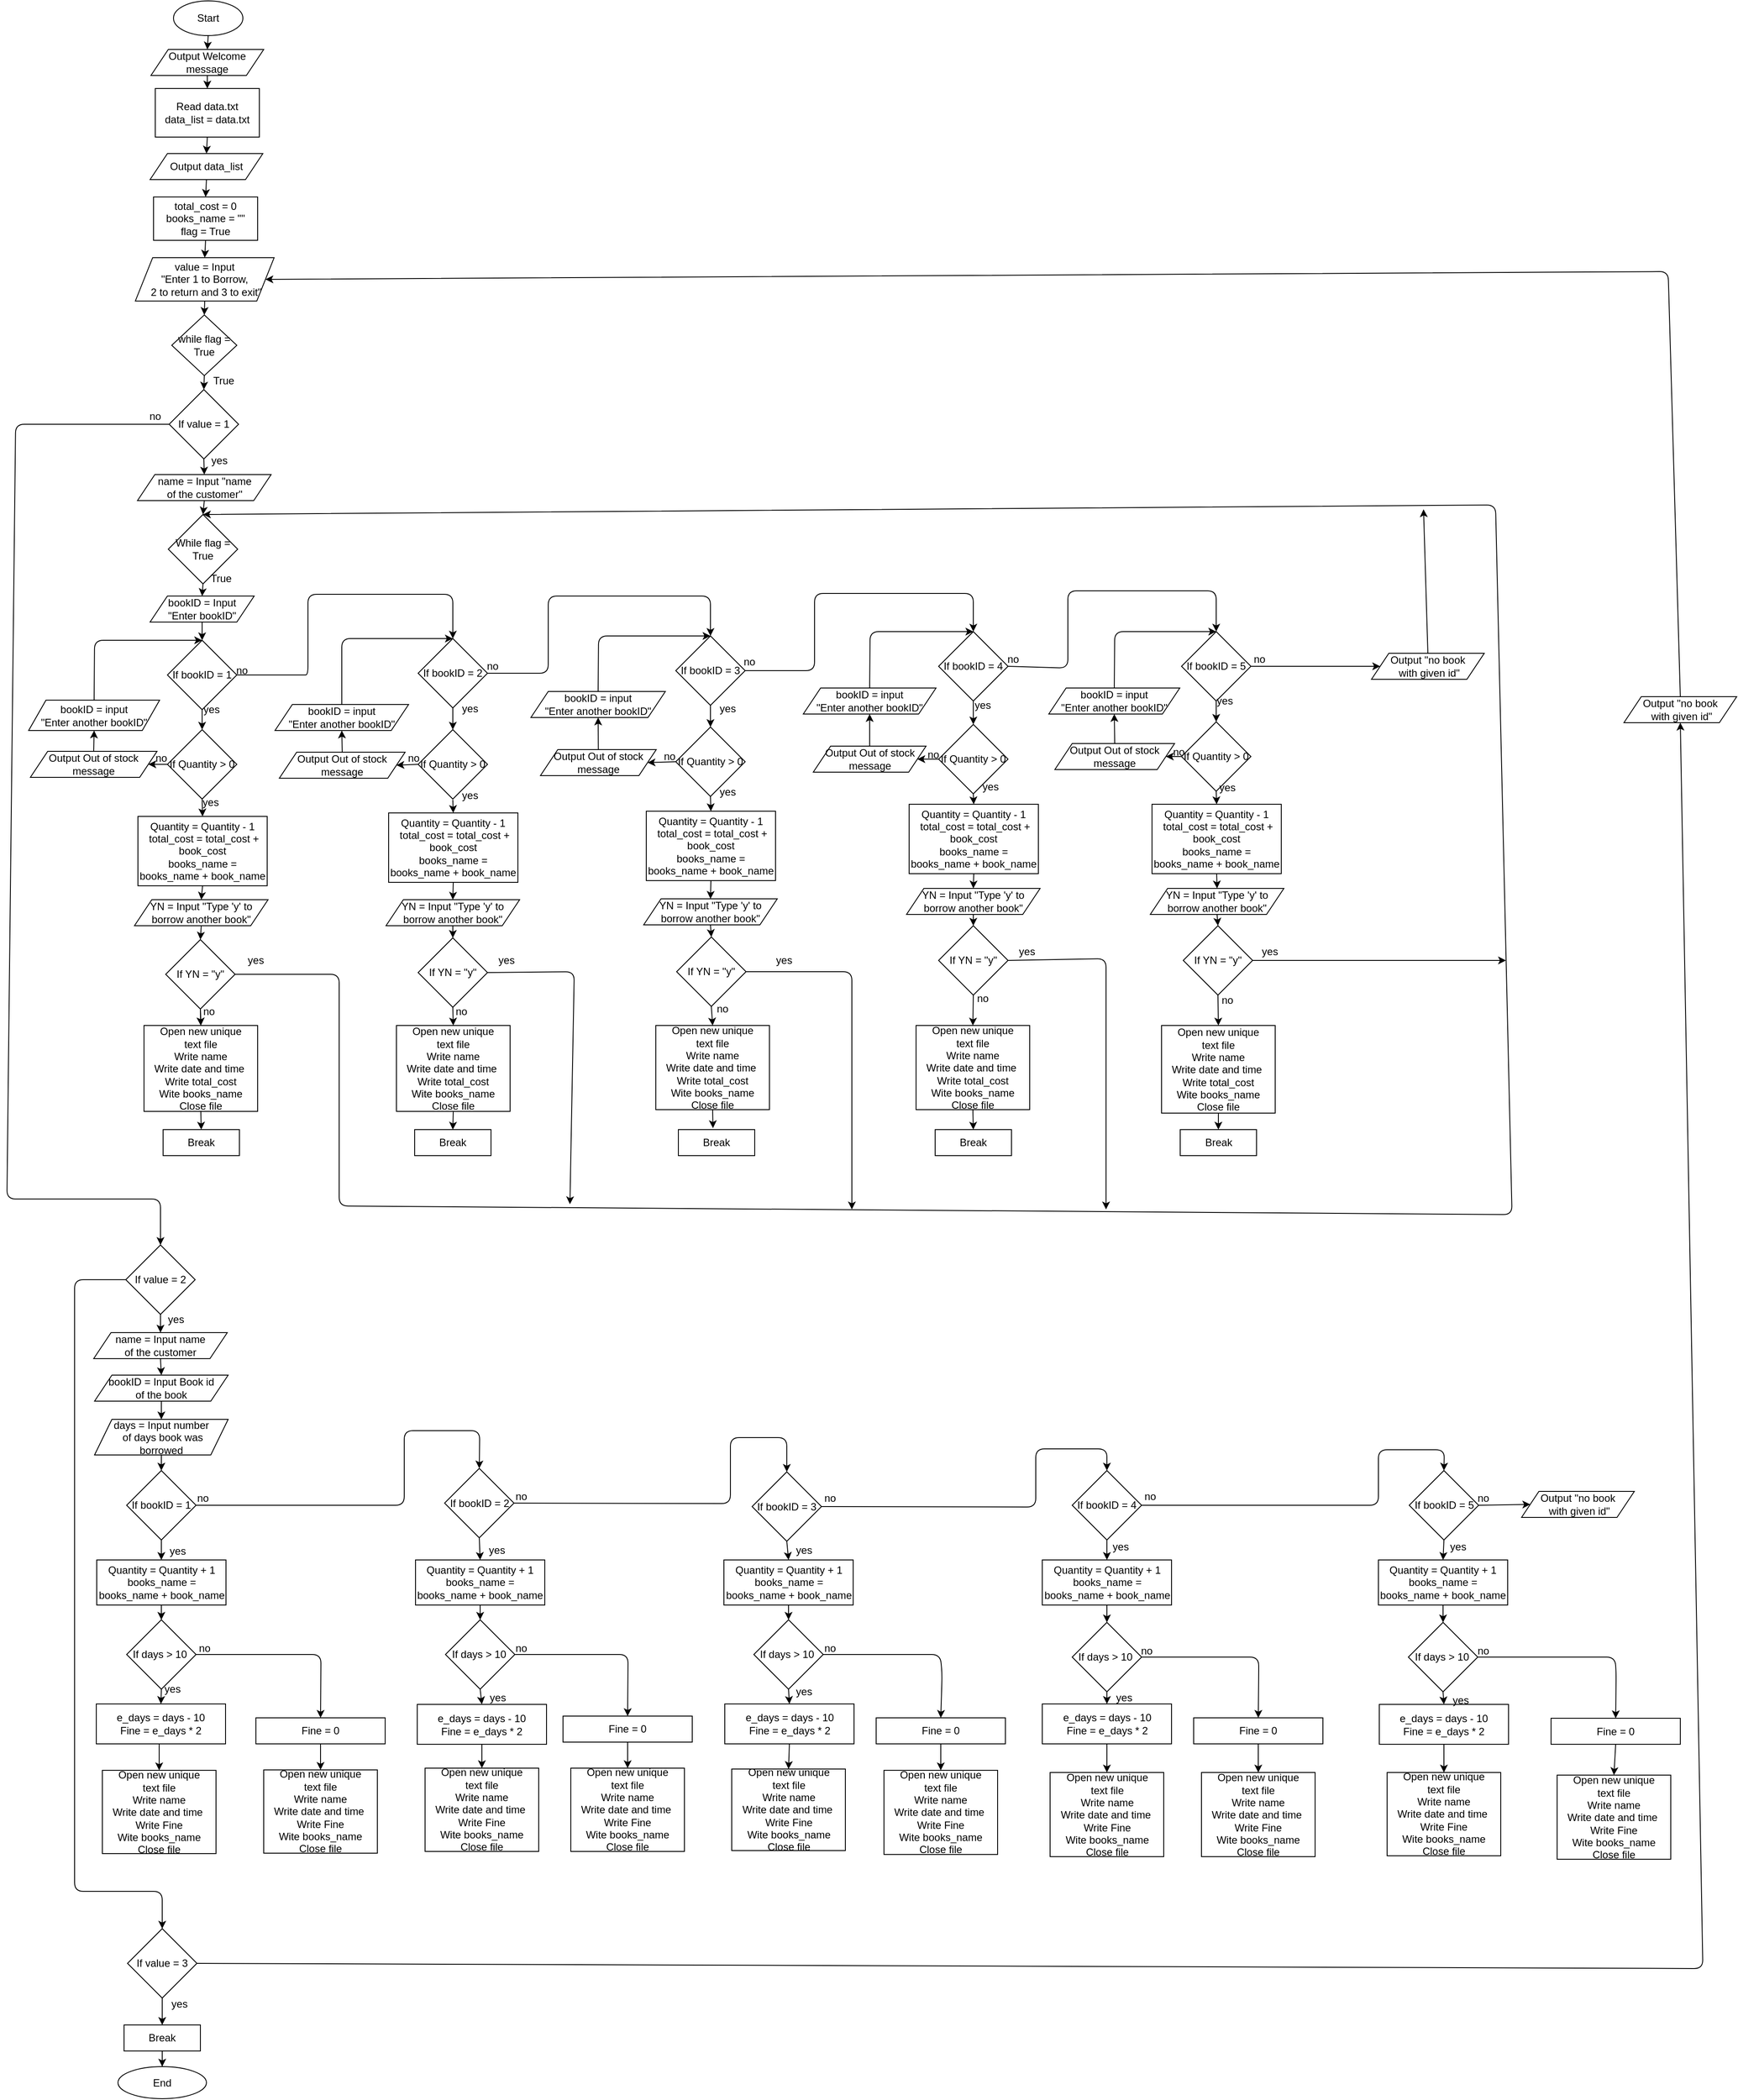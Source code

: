 <mxfile version="15.1.0" type="device"><diagram id="C5RBs43oDa-KdzZeNtuy" name="Page-1"><mxGraphModel dx="2393" dy="1960" grid="0" gridSize="10" guides="1" tooltips="1" connect="1" arrows="1" fold="1" page="0" pageScale="1" pageWidth="827" pageHeight="1169" math="0" shadow="0"><root><mxCell id="WIyWlLk6GJQsqaUBKTNV-0"/><mxCell id="WIyWlLk6GJQsqaUBKTNV-1" parent="WIyWlLk6GJQsqaUBKTNV-0"/><mxCell id="HNIghgJq31Cdjyko_TGn-0" value="Start" style="ellipse;whiteSpace=wrap;html=1;" parent="WIyWlLk6GJQsqaUBKTNV-1" vertex="1"><mxGeometry x="108" y="-916" width="80" height="40" as="geometry"/></mxCell><mxCell id="HNIghgJq31Cdjyko_TGn-2" value="Output Welcome message" style="shape=parallelogram;perimeter=parallelogramPerimeter;whiteSpace=wrap;html=1;fixedSize=1;" parent="WIyWlLk6GJQsqaUBKTNV-1" vertex="1"><mxGeometry x="82" y="-860" width="130" height="30" as="geometry"/></mxCell><mxCell id="HNIghgJq31Cdjyko_TGn-3" value="Read data.txt&lt;br&gt;data_list = data.txt&lt;br&gt;" style="rounded=0;whiteSpace=wrap;html=1;" parent="WIyWlLk6GJQsqaUBKTNV-1" vertex="1"><mxGeometry x="87" y="-815" width="120" height="56" as="geometry"/></mxCell><mxCell id="HNIghgJq31Cdjyko_TGn-4" value="while flag = True" style="rhombus;whiteSpace=wrap;html=1;" parent="WIyWlLk6GJQsqaUBKTNV-1" vertex="1"><mxGeometry x="106" y="-554" width="75" height="70" as="geometry"/></mxCell><mxCell id="uVRmlbh_hCTA_FISht7A-0" value="Output data_list" style="shape=parallelogram;perimeter=parallelogramPerimeter;whiteSpace=wrap;html=1;fixedSize=1;" parent="WIyWlLk6GJQsqaUBKTNV-1" vertex="1"><mxGeometry x="81" y="-740" width="130" height="30" as="geometry"/></mxCell><mxCell id="uVRmlbh_hCTA_FISht7A-1" value="total_cost = 0&lt;br&gt;books_name = &quot;&quot;&lt;br&gt;flag = True" style="rounded=0;whiteSpace=wrap;html=1;" parent="WIyWlLk6GJQsqaUBKTNV-1" vertex="1"><mxGeometry x="85" y="-690" width="120" height="50" as="geometry"/></mxCell><mxCell id="uVRmlbh_hCTA_FISht7A-3" value="value = Input &lt;br&gt;&quot;Enter 1 to Borrow,&lt;br&gt;&amp;nbsp;2 to return and 3 to exit&quot;" style="shape=parallelogram;perimeter=parallelogramPerimeter;whiteSpace=wrap;html=1;fixedSize=1;" parent="WIyWlLk6GJQsqaUBKTNV-1" vertex="1"><mxGeometry x="64" y="-620" width="160" height="50" as="geometry"/></mxCell><mxCell id="uVRmlbh_hCTA_FISht7A-5" value="If value = 1" style="rhombus;whiteSpace=wrap;html=1;" parent="WIyWlLk6GJQsqaUBKTNV-1" vertex="1"><mxGeometry x="103" y="-468" width="80" height="80" as="geometry"/></mxCell><mxCell id="uVRmlbh_hCTA_FISht7A-6" value="While flag = True" style="rhombus;whiteSpace=wrap;html=1;" parent="WIyWlLk6GJQsqaUBKTNV-1" vertex="1"><mxGeometry x="102" y="-324" width="80" height="80" as="geometry"/></mxCell><mxCell id="uVRmlbh_hCTA_FISht7A-11" value="name = Input &quot;name&lt;br&gt;of the customer&quot;" style="shape=parallelogram;perimeter=parallelogramPerimeter;whiteSpace=wrap;html=1;fixedSize=1;" parent="WIyWlLk6GJQsqaUBKTNV-1" vertex="1"><mxGeometry x="66.5" y="-370" width="154" height="30" as="geometry"/></mxCell><mxCell id="uVRmlbh_hCTA_FISht7A-12" value="bookID = Input &lt;br&gt;&quot;Enter bookID&quot;" style="shape=parallelogram;perimeter=parallelogramPerimeter;whiteSpace=wrap;html=1;fixedSize=1;" parent="WIyWlLk6GJQsqaUBKTNV-1" vertex="1"><mxGeometry x="81" y="-230" width="120" height="30" as="geometry"/></mxCell><mxCell id="fGNGfzVKEZVC4WeQ9q_o-0" value="" style="endArrow=classic;html=1;exitX=0.5;exitY=1;exitDx=0;exitDy=0;entryX=0.5;entryY=0;entryDx=0;entryDy=0;" parent="WIyWlLk6GJQsqaUBKTNV-1" source="HNIghgJq31Cdjyko_TGn-0" target="HNIghgJq31Cdjyko_TGn-2" edge="1"><mxGeometry width="50" height="50" relative="1" as="geometry"><mxPoint x="300" y="-860" as="sourcePoint"/><mxPoint x="350" y="-910" as="targetPoint"/></mxGeometry></mxCell><mxCell id="fGNGfzVKEZVC4WeQ9q_o-1" value="If bookID = 1" style="rhombus;whiteSpace=wrap;html=1;" parent="WIyWlLk6GJQsqaUBKTNV-1" vertex="1"><mxGeometry x="101" y="-179" width="80" height="80" as="geometry"/></mxCell><mxCell id="fGNGfzVKEZVC4WeQ9q_o-6" value="" style="edgeStyle=orthogonalEdgeStyle;rounded=0;orthogonalLoop=1;jettySize=auto;html=1;entryX=1;entryY=0.5;entryDx=0;entryDy=0;" parent="WIyWlLk6GJQsqaUBKTNV-1" source="fGNGfzVKEZVC4WeQ9q_o-2" target="fGNGfzVKEZVC4WeQ9q_o-7" edge="1"><mxGeometry relative="1" as="geometry"><mxPoint x="213" y="-36" as="targetPoint"/></mxGeometry></mxCell><mxCell id="fGNGfzVKEZVC4WeQ9q_o-2" value="If Quantity &amp;gt; 0" style="rhombus;whiteSpace=wrap;html=1;" parent="WIyWlLk6GJQsqaUBKTNV-1" vertex="1"><mxGeometry x="101" y="-76" width="80" height="80" as="geometry"/></mxCell><mxCell id="fGNGfzVKEZVC4WeQ9q_o-3" value="Quantity = Quantity - 1&lt;br&gt;&amp;nbsp;total_cost = total_cost + book_cost&lt;br&gt;books_name = books_name + book_name" style="whiteSpace=wrap;html=1;" parent="WIyWlLk6GJQsqaUBKTNV-1" vertex="1"><mxGeometry x="67" y="24" width="149" height="80" as="geometry"/></mxCell><mxCell id="fGNGfzVKEZVC4WeQ9q_o-7" value="Output Out of stock message" style="shape=parallelogram;perimeter=parallelogramPerimeter;whiteSpace=wrap;html=1;fixedSize=1;" parent="WIyWlLk6GJQsqaUBKTNV-1" vertex="1"><mxGeometry x="-57" y="-51" width="146" height="30" as="geometry"/></mxCell><mxCell id="fGNGfzVKEZVC4WeQ9q_o-8" value="YN = Input &quot;Type 'y' to borrow another book&quot;" style="shape=parallelogram;perimeter=parallelogramPerimeter;whiteSpace=wrap;html=1;fixedSize=1;" parent="WIyWlLk6GJQsqaUBKTNV-1" vertex="1"><mxGeometry x="63" y="120" width="154" height="30" as="geometry"/></mxCell><mxCell id="fGNGfzVKEZVC4WeQ9q_o-9" value="If YN = &quot;y&quot;" style="rhombus;whiteSpace=wrap;html=1;" parent="WIyWlLk6GJQsqaUBKTNV-1" vertex="1"><mxGeometry x="99" y="166" width="80" height="80" as="geometry"/></mxCell><mxCell id="fGNGfzVKEZVC4WeQ9q_o-12" value="" style="endArrow=classic;html=1;exitX=0.5;exitY=1;exitDx=0;exitDy=0;entryX=0.5;entryY=0;entryDx=0;entryDy=0;" parent="WIyWlLk6GJQsqaUBKTNV-1" source="HNIghgJq31Cdjyko_TGn-2" target="HNIghgJq31Cdjyko_TGn-3" edge="1"><mxGeometry width="50" height="50" relative="1" as="geometry"><mxPoint x="260" y="-878" as="sourcePoint"/><mxPoint x="260" y="-850" as="targetPoint"/></mxGeometry></mxCell><mxCell id="fGNGfzVKEZVC4WeQ9q_o-13" value="" style="endArrow=classic;html=1;exitX=0.5;exitY=1;exitDx=0;exitDy=0;entryX=0.5;entryY=0;entryDx=0;entryDy=0;" parent="WIyWlLk6GJQsqaUBKTNV-1" source="HNIghgJq31Cdjyko_TGn-3" target="uVRmlbh_hCTA_FISht7A-0" edge="1"><mxGeometry width="50" height="50" relative="1" as="geometry"><mxPoint x="170" y="-868" as="sourcePoint"/><mxPoint x="170" y="-840" as="targetPoint"/></mxGeometry></mxCell><mxCell id="fGNGfzVKEZVC4WeQ9q_o-14" value="" style="endArrow=classic;html=1;exitX=0.5;exitY=1;exitDx=0;exitDy=0;entryX=0.5;entryY=0;entryDx=0;entryDy=0;" parent="WIyWlLk6GJQsqaUBKTNV-1" source="uVRmlbh_hCTA_FISht7A-0" target="uVRmlbh_hCTA_FISht7A-1" edge="1"><mxGeometry width="50" height="50" relative="1" as="geometry"><mxPoint x="180" y="-858" as="sourcePoint"/><mxPoint x="180" y="-830" as="targetPoint"/></mxGeometry></mxCell><mxCell id="fGNGfzVKEZVC4WeQ9q_o-15" value="" style="endArrow=classic;html=1;exitX=0.5;exitY=1;exitDx=0;exitDy=0;entryX=0.5;entryY=0;entryDx=0;entryDy=0;" parent="WIyWlLk6GJQsqaUBKTNV-1" source="uVRmlbh_hCTA_FISht7A-1" target="uVRmlbh_hCTA_FISht7A-3" edge="1"><mxGeometry width="50" height="50" relative="1" as="geometry"><mxPoint x="270" y="-740" as="sourcePoint"/><mxPoint x="190" y="-820" as="targetPoint"/></mxGeometry></mxCell><mxCell id="fGNGfzVKEZVC4WeQ9q_o-16" value="" style="endArrow=classic;html=1;exitX=0.5;exitY=1;exitDx=0;exitDy=0;entryX=0.5;entryY=0;entryDx=0;entryDy=0;" parent="WIyWlLk6GJQsqaUBKTNV-1" source="uVRmlbh_hCTA_FISht7A-3" target="HNIghgJq31Cdjyko_TGn-4" edge="1"><mxGeometry width="50" height="50" relative="1" as="geometry"><mxPoint x="200" y="-838" as="sourcePoint"/><mxPoint x="200" y="-810" as="targetPoint"/></mxGeometry></mxCell><mxCell id="fGNGfzVKEZVC4WeQ9q_o-17" value="" style="endArrow=classic;html=1;exitX=0.5;exitY=1;exitDx=0;exitDy=0;entryX=0.5;entryY=0;entryDx=0;entryDy=0;" parent="WIyWlLk6GJQsqaUBKTNV-1" source="HNIghgJq31Cdjyko_TGn-4" target="uVRmlbh_hCTA_FISht7A-5" edge="1"><mxGeometry width="50" height="50" relative="1" as="geometry"><mxPoint x="210" y="-828" as="sourcePoint"/><mxPoint x="210" y="-800" as="targetPoint"/></mxGeometry></mxCell><mxCell id="fGNGfzVKEZVC4WeQ9q_o-18" value="" style="endArrow=classic;html=1;exitX=0.5;exitY=1;exitDx=0;exitDy=0;entryX=0.5;entryY=0;entryDx=0;entryDy=0;" parent="WIyWlLk6GJQsqaUBKTNV-1" source="fGNGfzVKEZVC4WeQ9q_o-1" target="fGNGfzVKEZVC4WeQ9q_o-2" edge="1"><mxGeometry width="50" height="50" relative="1" as="geometry"><mxPoint x="240" y="-110" as="sourcePoint"/><mxPoint x="320" y="-100" as="targetPoint"/></mxGeometry></mxCell><mxCell id="fGNGfzVKEZVC4WeQ9q_o-19" value="" style="endArrow=classic;html=1;exitX=0.5;exitY=1;exitDx=0;exitDy=0;entryX=0.5;entryY=0;entryDx=0;entryDy=0;" parent="WIyWlLk6GJQsqaUBKTNV-1" source="uVRmlbh_hCTA_FISht7A-5" target="uVRmlbh_hCTA_FISht7A-11" edge="1"><mxGeometry width="50" height="50" relative="1" as="geometry"><mxPoint x="260" y="-484" as="sourcePoint"/><mxPoint x="260" y="-456" as="targetPoint"/></mxGeometry></mxCell><mxCell id="fGNGfzVKEZVC4WeQ9q_o-22" value="" style="endArrow=classic;html=1;exitX=0.5;exitY=1;exitDx=0;exitDy=0;entryX=0.5;entryY=0;entryDx=0;entryDy=0;" parent="WIyWlLk6GJQsqaUBKTNV-1" source="uVRmlbh_hCTA_FISht7A-12" target="fGNGfzVKEZVC4WeQ9q_o-1" edge="1"><mxGeometry width="50" height="50" relative="1" as="geometry"><mxPoint x="220" y="-430" as="sourcePoint"/><mxPoint x="300" y="-420" as="targetPoint"/></mxGeometry></mxCell><mxCell id="fGNGfzVKEZVC4WeQ9q_o-23" value="" style="endArrow=classic;html=1;exitX=1;exitY=0.5;exitDx=0;exitDy=0;entryX=0.5;entryY=0;entryDx=0;entryDy=0;" parent="WIyWlLk6GJQsqaUBKTNV-1" source="fGNGfzVKEZVC4WeQ9q_o-1" target="fGNGfzVKEZVC4WeQ9q_o-44" edge="1"><mxGeometry width="50" height="50" relative="1" as="geometry"><mxPoint x="200" y="-140" as="sourcePoint"/><mxPoint x="350" y="-150" as="targetPoint"/><Array as="points"><mxPoint x="252" y="-139"/><mxPoint x="263" y="-139"/><mxPoint x="263" y="-232"/><mxPoint x="360" y="-232"/><mxPoint x="430" y="-232"/></Array></mxGeometry></mxCell><mxCell id="fGNGfzVKEZVC4WeQ9q_o-24" value="" style="endArrow=classic;html=1;exitX=0.5;exitY=1;exitDx=0;exitDy=0;entryX=0.5;entryY=0;entryDx=0;entryDy=0;" parent="WIyWlLk6GJQsqaUBKTNV-1" source="uVRmlbh_hCTA_FISht7A-6" target="uVRmlbh_hCTA_FISht7A-12" edge="1"><mxGeometry width="50" height="50" relative="1" as="geometry"><mxPoint x="240" y="-410" as="sourcePoint"/><mxPoint x="320" y="-400" as="targetPoint"/></mxGeometry></mxCell><mxCell id="fGNGfzVKEZVC4WeQ9q_o-25" value="" style="endArrow=classic;html=1;exitX=0.5;exitY=1;exitDx=0;exitDy=0;entryX=0.5;entryY=0;entryDx=0;entryDy=0;" parent="WIyWlLk6GJQsqaUBKTNV-1" source="uVRmlbh_hCTA_FISht7A-11" target="uVRmlbh_hCTA_FISht7A-6" edge="1"><mxGeometry width="50" height="50" relative="1" as="geometry"><mxPoint x="250" y="-400" as="sourcePoint"/><mxPoint x="330" y="-390" as="targetPoint"/></mxGeometry></mxCell><mxCell id="fGNGfzVKEZVC4WeQ9q_o-30" value="yes" style="text;html=1;strokeColor=none;fillColor=none;align=center;verticalAlign=middle;whiteSpace=wrap;rounded=0;" parent="WIyWlLk6GJQsqaUBKTNV-1" vertex="1"><mxGeometry x="183" y="180" width="40" height="20" as="geometry"/></mxCell><mxCell id="fGNGfzVKEZVC4WeQ9q_o-31" value="yes" style="text;html=1;strokeColor=none;fillColor=none;align=center;verticalAlign=middle;whiteSpace=wrap;rounded=0;" parent="WIyWlLk6GJQsqaUBKTNV-1" vertex="1"><mxGeometry x="131" y="-2" width="40" height="20" as="geometry"/></mxCell><mxCell id="fGNGfzVKEZVC4WeQ9q_o-32" value="yes" style="text;html=1;strokeColor=none;fillColor=none;align=center;verticalAlign=middle;whiteSpace=wrap;rounded=0;" parent="WIyWlLk6GJQsqaUBKTNV-1" vertex="1"><mxGeometry x="132" y="-109" width="40" height="20" as="geometry"/></mxCell><mxCell id="fGNGfzVKEZVC4WeQ9q_o-33" value="True" style="text;html=1;strokeColor=none;fillColor=none;align=center;verticalAlign=middle;whiteSpace=wrap;rounded=0;" parent="WIyWlLk6GJQsqaUBKTNV-1" vertex="1"><mxGeometry x="143" y="-260" width="40" height="20" as="geometry"/></mxCell><mxCell id="fGNGfzVKEZVC4WeQ9q_o-44" value="If bookID = 2" style="rhombus;whiteSpace=wrap;html=1;" parent="WIyWlLk6GJQsqaUBKTNV-1" vertex="1"><mxGeometry x="390" y="-181" width="80" height="80" as="geometry"/></mxCell><mxCell id="fGNGfzVKEZVC4WeQ9q_o-47" value="If Quantity &amp;gt; 0" style="rhombus;whiteSpace=wrap;html=1;" parent="WIyWlLk6GJQsqaUBKTNV-1" vertex="1"><mxGeometry x="390" y="-76" width="80" height="80" as="geometry"/></mxCell><mxCell id="fGNGfzVKEZVC4WeQ9q_o-48" value="Quantity = Quantity - 1&lt;br&gt;&amp;nbsp;total_cost = total_cost + book_cost&lt;br&gt;books_name = books_name + book_name" style="whiteSpace=wrap;html=1;" parent="WIyWlLk6GJQsqaUBKTNV-1" vertex="1"><mxGeometry x="356" y="20" width="149" height="80" as="geometry"/></mxCell><mxCell id="fGNGfzVKEZVC4WeQ9q_o-49" value="YN = Input &quot;Type 'y' to borrow another book&quot;" style="shape=parallelogram;perimeter=parallelogramPerimeter;whiteSpace=wrap;html=1;fixedSize=1;" parent="WIyWlLk6GJQsqaUBKTNV-1" vertex="1"><mxGeometry x="353" y="120" width="154" height="30" as="geometry"/></mxCell><mxCell id="fGNGfzVKEZVC4WeQ9q_o-50" value="If YN = &quot;y&quot;" style="rhombus;whiteSpace=wrap;html=1;" parent="WIyWlLk6GJQsqaUBKTNV-1" vertex="1"><mxGeometry x="390" y="164" width="80" height="80" as="geometry"/></mxCell><mxCell id="fGNGfzVKEZVC4WeQ9q_o-51" value="" style="endArrow=classic;html=1;exitX=0.5;exitY=1;exitDx=0;exitDy=0;entryX=0.5;entryY=0;entryDx=0;entryDy=0;" parent="WIyWlLk6GJQsqaUBKTNV-1" source="fGNGfzVKEZVC4WeQ9q_o-44" target="fGNGfzVKEZVC4WeQ9q_o-47" edge="1"><mxGeometry width="50" height="50" relative="1" as="geometry"><mxPoint x="529" y="-110" as="sourcePoint"/><mxPoint x="609" y="-100" as="targetPoint"/></mxGeometry></mxCell><mxCell id="fGNGfzVKEZVC4WeQ9q_o-52" value="yes" style="text;html=1;strokeColor=none;fillColor=none;align=center;verticalAlign=middle;whiteSpace=wrap;rounded=0;" parent="WIyWlLk6GJQsqaUBKTNV-1" vertex="1"><mxGeometry x="472" y="180" width="40" height="20" as="geometry"/></mxCell><mxCell id="fGNGfzVKEZVC4WeQ9q_o-53" value="yes" style="text;html=1;strokeColor=none;fillColor=none;align=center;verticalAlign=middle;whiteSpace=wrap;rounded=0;" parent="WIyWlLk6GJQsqaUBKTNV-1" vertex="1"><mxGeometry x="430" y="-10" width="40" height="20" as="geometry"/></mxCell><mxCell id="fGNGfzVKEZVC4WeQ9q_o-54" value="yes" style="text;html=1;strokeColor=none;fillColor=none;align=center;verticalAlign=middle;whiteSpace=wrap;rounded=0;" parent="WIyWlLk6GJQsqaUBKTNV-1" vertex="1"><mxGeometry x="430" y="-110" width="40" height="20" as="geometry"/></mxCell><mxCell id="fGNGfzVKEZVC4WeQ9q_o-55" value="If bookID = 3" style="rhombus;whiteSpace=wrap;html=1;" parent="WIyWlLk6GJQsqaUBKTNV-1" vertex="1"><mxGeometry x="687" y="-184" width="80" height="80" as="geometry"/></mxCell><mxCell id="fGNGfzVKEZVC4WeQ9q_o-58" value="If Quantity &amp;gt; 0" style="rhombus;whiteSpace=wrap;html=1;" parent="WIyWlLk6GJQsqaUBKTNV-1" vertex="1"><mxGeometry x="687" y="-79" width="80" height="80" as="geometry"/></mxCell><mxCell id="fGNGfzVKEZVC4WeQ9q_o-59" value="Quantity = Quantity - 1&lt;br&gt;&amp;nbsp;total_cost = total_cost + book_cost&lt;br&gt;books_name = books_name + book_name" style="whiteSpace=wrap;html=1;" parent="WIyWlLk6GJQsqaUBKTNV-1" vertex="1"><mxGeometry x="653" y="18" width="149" height="80" as="geometry"/></mxCell><mxCell id="fGNGfzVKEZVC4WeQ9q_o-60" value="YN = Input &quot;Type 'y' to borrow another book&quot;" style="shape=parallelogram;perimeter=parallelogramPerimeter;whiteSpace=wrap;html=1;fixedSize=1;" parent="WIyWlLk6GJQsqaUBKTNV-1" vertex="1"><mxGeometry x="650" y="119" width="154" height="30" as="geometry"/></mxCell><mxCell id="fGNGfzVKEZVC4WeQ9q_o-61" value="If YN = &quot;y&quot;" style="rhombus;whiteSpace=wrap;html=1;" parent="WIyWlLk6GJQsqaUBKTNV-1" vertex="1"><mxGeometry x="688" y="163" width="80" height="80" as="geometry"/></mxCell><mxCell id="fGNGfzVKEZVC4WeQ9q_o-62" value="" style="endArrow=classic;html=1;exitX=0.5;exitY=1;exitDx=0;exitDy=0;entryX=0.5;entryY=0;entryDx=0;entryDy=0;" parent="WIyWlLk6GJQsqaUBKTNV-1" source="fGNGfzVKEZVC4WeQ9q_o-55" target="fGNGfzVKEZVC4WeQ9q_o-58" edge="1"><mxGeometry width="50" height="50" relative="1" as="geometry"><mxPoint x="849" y="-110" as="sourcePoint"/><mxPoint x="929" y="-100" as="targetPoint"/></mxGeometry></mxCell><mxCell id="fGNGfzVKEZVC4WeQ9q_o-63" value="yes" style="text;html=1;strokeColor=none;fillColor=none;align=center;verticalAlign=middle;whiteSpace=wrap;rounded=0;" parent="WIyWlLk6GJQsqaUBKTNV-1" vertex="1"><mxGeometry x="792" y="180" width="40" height="20" as="geometry"/></mxCell><mxCell id="fGNGfzVKEZVC4WeQ9q_o-64" value="yes" style="text;html=1;strokeColor=none;fillColor=none;align=center;verticalAlign=middle;whiteSpace=wrap;rounded=0;" parent="WIyWlLk6GJQsqaUBKTNV-1" vertex="1"><mxGeometry x="727" y="-14" width="40" height="20" as="geometry"/></mxCell><mxCell id="fGNGfzVKEZVC4WeQ9q_o-65" value="yes" style="text;html=1;strokeColor=none;fillColor=none;align=center;verticalAlign=middle;whiteSpace=wrap;rounded=0;" parent="WIyWlLk6GJQsqaUBKTNV-1" vertex="1"><mxGeometry x="727" y="-110" width="40" height="20" as="geometry"/></mxCell><mxCell id="fGNGfzVKEZVC4WeQ9q_o-66" value="If bookID = 4" style="rhombus;whiteSpace=wrap;html=1;" parent="WIyWlLk6GJQsqaUBKTNV-1" vertex="1"><mxGeometry x="990" y="-189" width="80" height="80" as="geometry"/></mxCell><mxCell id="fGNGfzVKEZVC4WeQ9q_o-69" value="If Quantity &amp;gt; 0" style="rhombus;whiteSpace=wrap;html=1;" parent="WIyWlLk6GJQsqaUBKTNV-1" vertex="1"><mxGeometry x="990" y="-82" width="80" height="80" as="geometry"/></mxCell><mxCell id="fGNGfzVKEZVC4WeQ9q_o-70" value="Quantity = Quantity - 1&lt;br&gt;&amp;nbsp;total_cost = total_cost + book_cost&lt;br&gt;books_name = books_name + book_name" style="whiteSpace=wrap;html=1;" parent="WIyWlLk6GJQsqaUBKTNV-1" vertex="1"><mxGeometry x="956" y="10" width="149" height="80" as="geometry"/></mxCell><mxCell id="fGNGfzVKEZVC4WeQ9q_o-71" value="YN = Input &quot;Type 'y' to borrow another book&quot;" style="shape=parallelogram;perimeter=parallelogramPerimeter;whiteSpace=wrap;html=1;fixedSize=1;" parent="WIyWlLk6GJQsqaUBKTNV-1" vertex="1"><mxGeometry x="953" y="107" width="154" height="30" as="geometry"/></mxCell><mxCell id="fGNGfzVKEZVC4WeQ9q_o-72" value="If YN = &quot;y&quot;" style="rhombus;whiteSpace=wrap;html=1;" parent="WIyWlLk6GJQsqaUBKTNV-1" vertex="1"><mxGeometry x="990" y="150" width="80" height="80" as="geometry"/></mxCell><mxCell id="fGNGfzVKEZVC4WeQ9q_o-73" value="" style="endArrow=classic;html=1;exitX=0.5;exitY=1;exitDx=0;exitDy=0;entryX=0.5;entryY=0;entryDx=0;entryDy=0;" parent="WIyWlLk6GJQsqaUBKTNV-1" source="fGNGfzVKEZVC4WeQ9q_o-66" target="fGNGfzVKEZVC4WeQ9q_o-69" edge="1"><mxGeometry width="50" height="50" relative="1" as="geometry"><mxPoint x="1129" y="-120" as="sourcePoint"/><mxPoint x="1209" y="-110" as="targetPoint"/></mxGeometry></mxCell><mxCell id="fGNGfzVKEZVC4WeQ9q_o-74" value="yes" style="text;html=1;strokeColor=none;fillColor=none;align=center;verticalAlign=middle;whiteSpace=wrap;rounded=0;" parent="WIyWlLk6GJQsqaUBKTNV-1" vertex="1"><mxGeometry x="1072" y="170" width="40" height="20" as="geometry"/></mxCell><mxCell id="fGNGfzVKEZVC4WeQ9q_o-75" value="yes" style="text;html=1;strokeColor=none;fillColor=none;align=center;verticalAlign=middle;whiteSpace=wrap;rounded=0;" parent="WIyWlLk6GJQsqaUBKTNV-1" vertex="1"><mxGeometry x="1030" y="-20" width="40" height="20" as="geometry"/></mxCell><mxCell id="fGNGfzVKEZVC4WeQ9q_o-76" value="yes" style="text;html=1;strokeColor=none;fillColor=none;align=center;verticalAlign=middle;whiteSpace=wrap;rounded=0;" parent="WIyWlLk6GJQsqaUBKTNV-1" vertex="1"><mxGeometry x="1021" y="-114" width="40" height="20" as="geometry"/></mxCell><mxCell id="fGNGfzVKEZVC4WeQ9q_o-77" value="If bookID = 5" style="rhombus;whiteSpace=wrap;html=1;" parent="WIyWlLk6GJQsqaUBKTNV-1" vertex="1"><mxGeometry x="1270" y="-189" width="80" height="80" as="geometry"/></mxCell><mxCell id="fGNGfzVKEZVC4WeQ9q_o-80" value="If Quantity &amp;gt; 0" style="rhombus;whiteSpace=wrap;html=1;" parent="WIyWlLk6GJQsqaUBKTNV-1" vertex="1"><mxGeometry x="1270" y="-85" width="80" height="80" as="geometry"/></mxCell><mxCell id="fGNGfzVKEZVC4WeQ9q_o-81" value="Quantity = Quantity - 1&lt;br&gt;&amp;nbsp;total_cost = total_cost + book_cost&lt;br&gt;books_name = books_name + book_name" style="whiteSpace=wrap;html=1;" parent="WIyWlLk6GJQsqaUBKTNV-1" vertex="1"><mxGeometry x="1236" y="10" width="149" height="80" as="geometry"/></mxCell><mxCell id="fGNGfzVKEZVC4WeQ9q_o-82" value="YN = Input &quot;Type 'y' to borrow another book&quot;" style="shape=parallelogram;perimeter=parallelogramPerimeter;whiteSpace=wrap;html=1;fixedSize=1;" parent="WIyWlLk6GJQsqaUBKTNV-1" vertex="1"><mxGeometry x="1234" y="107" width="154" height="30" as="geometry"/></mxCell><mxCell id="fGNGfzVKEZVC4WeQ9q_o-83" value="If YN = &quot;y&quot;" style="rhombus;whiteSpace=wrap;html=1;" parent="WIyWlLk6GJQsqaUBKTNV-1" vertex="1"><mxGeometry x="1272" y="150" width="80" height="80" as="geometry"/></mxCell><mxCell id="fGNGfzVKEZVC4WeQ9q_o-84" value="" style="endArrow=classic;html=1;exitX=0.5;exitY=1;exitDx=0;exitDy=0;entryX=0.5;entryY=0;entryDx=0;entryDy=0;" parent="WIyWlLk6GJQsqaUBKTNV-1" source="fGNGfzVKEZVC4WeQ9q_o-77" target="fGNGfzVKEZVC4WeQ9q_o-80" edge="1"><mxGeometry width="50" height="50" relative="1" as="geometry"><mxPoint x="1409" y="-120" as="sourcePoint"/><mxPoint x="1489" y="-110" as="targetPoint"/></mxGeometry></mxCell><mxCell id="fGNGfzVKEZVC4WeQ9q_o-85" value="yes" style="text;html=1;strokeColor=none;fillColor=none;align=center;verticalAlign=middle;whiteSpace=wrap;rounded=0;" parent="WIyWlLk6GJQsqaUBKTNV-1" vertex="1"><mxGeometry x="1352" y="170" width="40" height="20" as="geometry"/></mxCell><mxCell id="fGNGfzVKEZVC4WeQ9q_o-86" value="yes" style="text;html=1;strokeColor=none;fillColor=none;align=center;verticalAlign=middle;whiteSpace=wrap;rounded=0;" parent="WIyWlLk6GJQsqaUBKTNV-1" vertex="1"><mxGeometry x="1303" y="-19" width="40" height="20" as="geometry"/></mxCell><mxCell id="fGNGfzVKEZVC4WeQ9q_o-87" value="yes" style="text;html=1;strokeColor=none;fillColor=none;align=center;verticalAlign=middle;whiteSpace=wrap;rounded=0;" parent="WIyWlLk6GJQsqaUBKTNV-1" vertex="1"><mxGeometry x="1300" y="-119" width="40" height="20" as="geometry"/></mxCell><mxCell id="fGNGfzVKEZVC4WeQ9q_o-88" value="Output Out of stock message" style="shape=parallelogram;perimeter=parallelogramPerimeter;whiteSpace=wrap;html=1;fixedSize=1;" parent="WIyWlLk6GJQsqaUBKTNV-1" vertex="1"><mxGeometry x="1124" y="-60" width="138" height="30" as="geometry"/></mxCell><mxCell id="fGNGfzVKEZVC4WeQ9q_o-89" value="Output Out of stock message" style="shape=parallelogram;perimeter=parallelogramPerimeter;whiteSpace=wrap;html=1;fixedSize=1;" parent="WIyWlLk6GJQsqaUBKTNV-1" vertex="1"><mxGeometry x="845.5" y="-57" width="130" height="30" as="geometry"/></mxCell><mxCell id="fGNGfzVKEZVC4WeQ9q_o-90" value="Output Out of stock message" style="shape=parallelogram;perimeter=parallelogramPerimeter;whiteSpace=wrap;html=1;fixedSize=1;" parent="WIyWlLk6GJQsqaUBKTNV-1" vertex="1"><mxGeometry x="531" y="-53" width="133.5" height="30" as="geometry"/></mxCell><mxCell id="fGNGfzVKEZVC4WeQ9q_o-91" value="Output Out of stock message" style="shape=parallelogram;perimeter=parallelogramPerimeter;whiteSpace=wrap;html=1;fixedSize=1;" parent="WIyWlLk6GJQsqaUBKTNV-1" vertex="1"><mxGeometry x="230" y="-50" width="145" height="30" as="geometry"/></mxCell><mxCell id="fGNGfzVKEZVC4WeQ9q_o-97" value="bookID = input &lt;br&gt;&quot;Enter another bookID&quot;" style="shape=parallelogram;perimeter=parallelogramPerimeter;whiteSpace=wrap;html=1;fixedSize=1;" parent="WIyWlLk6GJQsqaUBKTNV-1" vertex="1"><mxGeometry x="-59" y="-110" width="151" height="35" as="geometry"/></mxCell><mxCell id="fGNGfzVKEZVC4WeQ9q_o-101" value="" style="endArrow=classic;html=1;exitX=0.5;exitY=0;exitDx=0;exitDy=0;entryX=0.5;entryY=1;entryDx=0;entryDy=0;" parent="WIyWlLk6GJQsqaUBKTNV-1" source="fGNGfzVKEZVC4WeQ9q_o-7" target="fGNGfzVKEZVC4WeQ9q_o-97" edge="1"><mxGeometry width="50" height="50" relative="1" as="geometry"><mxPoint x="235" y="-225" as="sourcePoint"/><mxPoint x="260" y="-80" as="targetPoint"/><Array as="points"/></mxGeometry></mxCell><mxCell id="fGNGfzVKEZVC4WeQ9q_o-103" value="" style="endArrow=classic;html=1;exitX=0.5;exitY=1;exitDx=0;exitDy=0;entryX=0.5;entryY=0;entryDx=0;entryDy=0;" parent="WIyWlLk6GJQsqaUBKTNV-1" source="fGNGfzVKEZVC4WeQ9q_o-8" target="fGNGfzVKEZVC4WeQ9q_o-9" edge="1"><mxGeometry width="50" height="50" relative="1" as="geometry"><mxPoint x="255" y="-205" as="sourcePoint"/><mxPoint x="305" y="-255" as="targetPoint"/><Array as="points"/></mxGeometry></mxCell><mxCell id="fGNGfzVKEZVC4WeQ9q_o-104" value="" style="endArrow=classic;html=1;exitX=0.5;exitY=1;exitDx=0;exitDy=0;entryX=0.5;entryY=0;entryDx=0;entryDy=0;" parent="WIyWlLk6GJQsqaUBKTNV-1" source="fGNGfzVKEZVC4WeQ9q_o-3" target="fGNGfzVKEZVC4WeQ9q_o-8" edge="1"><mxGeometry width="50" height="50" relative="1" as="geometry"><mxPoint x="265" y="-195" as="sourcePoint"/><mxPoint x="315" y="-245" as="targetPoint"/><Array as="points"/></mxGeometry></mxCell><mxCell id="fGNGfzVKEZVC4WeQ9q_o-105" value="" style="endArrow=classic;html=1;exitX=0.5;exitY=0;exitDx=0;exitDy=0;entryX=0.5;entryY=0;entryDx=0;entryDy=0;" parent="WIyWlLk6GJQsqaUBKTNV-1" source="fGNGfzVKEZVC4WeQ9q_o-97" target="fGNGfzVKEZVC4WeQ9q_o-1" edge="1"><mxGeometry width="50" height="50" relative="1" as="geometry"><mxPoint x="280" y="-180" as="sourcePoint"/><mxPoint x="330" y="-230" as="targetPoint"/><Array as="points"><mxPoint x="17" y="-179"/></Array></mxGeometry></mxCell><mxCell id="fGNGfzVKEZVC4WeQ9q_o-109" value="" style="endArrow=classic;html=1;entryX=0.5;entryY=0;entryDx=0;entryDy=0;exitX=0.5;exitY=0;exitDx=0;exitDy=0;" parent="WIyWlLk6GJQsqaUBKTNV-1" source="fGNGfzVKEZVC4WeQ9q_o-112" target="fGNGfzVKEZVC4WeQ9q_o-44" edge="1"><mxGeometry width="50" height="50" relative="1" as="geometry"><mxPoint x="512" y="-150" as="sourcePoint"/><mxPoint x="562" y="-200" as="targetPoint"/><Array as="points"><mxPoint x="302" y="-181"/></Array></mxGeometry></mxCell><mxCell id="fGNGfzVKEZVC4WeQ9q_o-110" value="" style="endArrow=classic;html=1;exitX=0.5;exitY=0;exitDx=0;exitDy=0;entryX=0.5;entryY=1;entryDx=0;entryDy=0;" parent="WIyWlLk6GJQsqaUBKTNV-1" source="fGNGfzVKEZVC4WeQ9q_o-91" target="fGNGfzVKEZVC4WeQ9q_o-112" edge="1"><mxGeometry width="50" height="50" relative="1" as="geometry"><mxPoint x="300" y="40" as="sourcePoint"/><mxPoint x="350" y="-10" as="targetPoint"/></mxGeometry></mxCell><mxCell id="fGNGfzVKEZVC4WeQ9q_o-111" value="" style="endArrow=classic;html=1;entryX=1;entryY=0.5;entryDx=0;entryDy=0;exitX=0;exitY=0.5;exitDx=0;exitDy=0;" parent="WIyWlLk6GJQsqaUBKTNV-1" source="fGNGfzVKEZVC4WeQ9q_o-47" target="fGNGfzVKEZVC4WeQ9q_o-91" edge="1"><mxGeometry width="50" height="50" relative="1" as="geometry"><mxPoint x="381" y="-11" as="sourcePoint"/><mxPoint x="360" as="targetPoint"/></mxGeometry></mxCell><mxCell id="fGNGfzVKEZVC4WeQ9q_o-112" value="bookID = input&lt;br&gt;&quot;Enter another bookID&quot;" style="shape=parallelogram;perimeter=parallelogramPerimeter;whiteSpace=wrap;html=1;fixedSize=1;" parent="WIyWlLk6GJQsqaUBKTNV-1" vertex="1"><mxGeometry x="225" y="-105" width="154" height="30" as="geometry"/></mxCell><mxCell id="fGNGfzVKEZVC4WeQ9q_o-120" value="" style="endArrow=classic;html=1;exitX=0.5;exitY=1;exitDx=0;exitDy=0;entryX=0.5;entryY=0;entryDx=0;entryDy=0;" parent="WIyWlLk6GJQsqaUBKTNV-1" source="fGNGfzVKEZVC4WeQ9q_o-60" target="fGNGfzVKEZVC4WeQ9q_o-61" edge="1"><mxGeometry width="50" height="50" relative="1" as="geometry"><mxPoint x="285" y="160" as="sourcePoint"/><mxPoint x="335" y="110" as="targetPoint"/><Array as="points"/></mxGeometry></mxCell><mxCell id="fGNGfzVKEZVC4WeQ9q_o-121" value="" style="endArrow=classic;html=1;exitX=0.5;exitY=1;exitDx=0;exitDy=0;entryX=0.5;entryY=0;entryDx=0;entryDy=0;" parent="WIyWlLk6GJQsqaUBKTNV-1" source="fGNGfzVKEZVC4WeQ9q_o-59" target="fGNGfzVKEZVC4WeQ9q_o-60" edge="1"><mxGeometry width="50" height="50" relative="1" as="geometry"><mxPoint x="295" y="170" as="sourcePoint"/><mxPoint x="345" y="120" as="targetPoint"/><Array as="points"/></mxGeometry></mxCell><mxCell id="fGNGfzVKEZVC4WeQ9q_o-122" value="" style="endArrow=classic;html=1;exitX=0;exitY=0.75;exitDx=0;exitDy=0;entryX=0.5;entryY=0;entryDx=0;entryDy=0;" parent="WIyWlLk6GJQsqaUBKTNV-1" source="fGNGfzVKEZVC4WeQ9q_o-53" target="fGNGfzVKEZVC4WeQ9q_o-48" edge="1"><mxGeometry width="50" height="50" relative="1" as="geometry"><mxPoint x="305" y="180" as="sourcePoint"/><mxPoint x="355" y="130" as="targetPoint"/><Array as="points"/></mxGeometry></mxCell><mxCell id="fGNGfzVKEZVC4WeQ9q_o-123" value="" style="endArrow=classic;html=1;exitX=0.5;exitY=1;exitDx=0;exitDy=0;entryX=0.5;entryY=0;entryDx=0;entryDy=0;" parent="WIyWlLk6GJQsqaUBKTNV-1" source="fGNGfzVKEZVC4WeQ9q_o-49" target="fGNGfzVKEZVC4WeQ9q_o-50" edge="1"><mxGeometry width="50" height="50" relative="1" as="geometry"><mxPoint x="325" y="280" as="sourcePoint"/><mxPoint x="375" y="230" as="targetPoint"/><Array as="points"/></mxGeometry></mxCell><mxCell id="fGNGfzVKEZVC4WeQ9q_o-124" value="" style="endArrow=classic;html=1;exitX=0.5;exitY=1;exitDx=0;exitDy=0;entryX=0.5;entryY=0;entryDx=0;entryDy=0;" parent="WIyWlLk6GJQsqaUBKTNV-1" source="fGNGfzVKEZVC4WeQ9q_o-48" target="fGNGfzVKEZVC4WeQ9q_o-49" edge="1"><mxGeometry width="50" height="50" relative="1" as="geometry"><mxPoint x="325" y="200" as="sourcePoint"/><mxPoint x="375" y="150" as="targetPoint"/><Array as="points"/></mxGeometry></mxCell><mxCell id="fGNGfzVKEZVC4WeQ9q_o-125" value="" style="endArrow=classic;html=1;exitX=1;exitY=0.5;exitDx=0;exitDy=0;entryX=0.5;entryY=0;entryDx=0;entryDy=0;" parent="WIyWlLk6GJQsqaUBKTNV-1" source="fGNGfzVKEZVC4WeQ9q_o-44" target="fGNGfzVKEZVC4WeQ9q_o-55" edge="1"><mxGeometry width="50" height="50" relative="1" as="geometry"><mxPoint x="470" y="-148" as="sourcePoint"/><mxPoint x="719" y="-190" as="targetPoint"/><Array as="points"><mxPoint x="540" y="-141"/><mxPoint x="540" y="-230"/><mxPoint x="649" y="-230"/><mxPoint x="727" y="-230"/></Array></mxGeometry></mxCell><mxCell id="fGNGfzVKEZVC4WeQ9q_o-129" value="bookID = input&lt;br&gt;&quot;Enter another bookID&quot;" style="shape=parallelogram;perimeter=parallelogramPerimeter;whiteSpace=wrap;html=1;fixedSize=1;" parent="WIyWlLk6GJQsqaUBKTNV-1" vertex="1"><mxGeometry x="834" y="-124" width="153" height="30" as="geometry"/></mxCell><mxCell id="fGNGfzVKEZVC4WeQ9q_o-130" value="bookID = input&lt;br&gt;&quot;Enter another bookID&quot;" style="shape=parallelogram;perimeter=parallelogramPerimeter;whiteSpace=wrap;html=1;fixedSize=1;" parent="WIyWlLk6GJQsqaUBKTNV-1" vertex="1"><mxGeometry x="520" y="-120" width="155" height="30" as="geometry"/></mxCell><mxCell id="fGNGfzVKEZVC4WeQ9q_o-131" value="bookID = input&lt;br&gt;&quot;Enter another bookID&quot;" style="shape=parallelogram;perimeter=parallelogramPerimeter;whiteSpace=wrap;html=1;fixedSize=1;" parent="WIyWlLk6GJQsqaUBKTNV-1" vertex="1"><mxGeometry x="1117" y="-124" width="151" height="30" as="geometry"/></mxCell><mxCell id="fGNGfzVKEZVC4WeQ9q_o-132" value="" style="endArrow=classic;html=1;exitX=0.5;exitY=0;exitDx=0;exitDy=0;entryX=0.5;entryY=0;entryDx=0;entryDy=0;" parent="WIyWlLk6GJQsqaUBKTNV-1" source="fGNGfzVKEZVC4WeQ9q_o-131" target="fGNGfzVKEZVC4WeQ9q_o-77" edge="1"><mxGeometry width="50" height="50" relative="1" as="geometry"><mxPoint x="1120" y="70" as="sourcePoint"/><mxPoint x="1170" y="20" as="targetPoint"/><Array as="points"><mxPoint x="1193" y="-189"/></Array></mxGeometry></mxCell><mxCell id="fGNGfzVKEZVC4WeQ9q_o-133" value="" style="endArrow=classic;html=1;exitX=0.5;exitY=0;exitDx=0;exitDy=0;entryX=0.5;entryY=0;entryDx=0;entryDy=0;" parent="WIyWlLk6GJQsqaUBKTNV-1" source="fGNGfzVKEZVC4WeQ9q_o-129" target="fGNGfzVKEZVC4WeQ9q_o-66" edge="1"><mxGeometry width="50" height="50" relative="1" as="geometry"><mxPoint x="1105" y="-209" as="sourcePoint"/><mxPoint x="1155" y="-259" as="targetPoint"/><Array as="points"><mxPoint x="911" y="-189"/></Array></mxGeometry></mxCell><mxCell id="fGNGfzVKEZVC4WeQ9q_o-134" value="" style="endArrow=classic;html=1;exitX=0.5;exitY=1;exitDx=0;exitDy=0;entryX=0.5;entryY=0;entryDx=0;entryDy=0;" parent="WIyWlLk6GJQsqaUBKTNV-1" source="fGNGfzVKEZVC4WeQ9q_o-71" target="fGNGfzVKEZVC4WeQ9q_o-72" edge="1"><mxGeometry width="50" height="50" relative="1" as="geometry"><mxPoint x="1115" y="-199" as="sourcePoint"/><mxPoint x="1165" y="-249" as="targetPoint"/><Array as="points"/></mxGeometry></mxCell><mxCell id="fGNGfzVKEZVC4WeQ9q_o-135" value="" style="endArrow=classic;html=1;exitX=0.5;exitY=0;exitDx=0;exitDy=0;entryX=0.5;entryY=1;entryDx=0;entryDy=0;" parent="WIyWlLk6GJQsqaUBKTNV-1" source="fGNGfzVKEZVC4WeQ9q_o-90" target="fGNGfzVKEZVC4WeQ9q_o-130" edge="1"><mxGeometry width="50" height="50" relative="1" as="geometry"><mxPoint x="1095" y="-219" as="sourcePoint"/><mxPoint x="1145" y="-269" as="targetPoint"/><Array as="points"/></mxGeometry></mxCell><mxCell id="fGNGfzVKEZVC4WeQ9q_o-136" value="" style="endArrow=classic;html=1;exitX=0.5;exitY=0;exitDx=0;exitDy=0;entryX=0.5;entryY=1;entryDx=0;entryDy=0;" parent="WIyWlLk6GJQsqaUBKTNV-1" source="fGNGfzVKEZVC4WeQ9q_o-89" target="fGNGfzVKEZVC4WeQ9q_o-129" edge="1"><mxGeometry width="50" height="50" relative="1" as="geometry"><mxPoint x="1105" y="-209" as="sourcePoint"/><mxPoint x="1155" y="-259" as="targetPoint"/><Array as="points"/></mxGeometry></mxCell><mxCell id="fGNGfzVKEZVC4WeQ9q_o-137" value="" style="endArrow=classic;html=1;exitX=0.5;exitY=1;exitDx=0;exitDy=0;entryX=0.5;entryY=0;entryDx=0;entryDy=0;" parent="WIyWlLk6GJQsqaUBKTNV-1" source="fGNGfzVKEZVC4WeQ9q_o-70" target="fGNGfzVKEZVC4WeQ9q_o-71" edge="1"><mxGeometry width="50" height="50" relative="1" as="geometry"><mxPoint x="1115" y="-199" as="sourcePoint"/><mxPoint x="1165" y="-249" as="targetPoint"/><Array as="points"/></mxGeometry></mxCell><mxCell id="fGNGfzVKEZVC4WeQ9q_o-138" value="" style="endArrow=classic;html=1;exitX=0.5;exitY=0;exitDx=0;exitDy=0;entryX=0.5;entryY=0;entryDx=0;entryDy=0;" parent="WIyWlLk6GJQsqaUBKTNV-1" source="fGNGfzVKEZVC4WeQ9q_o-130" target="fGNGfzVKEZVC4WeQ9q_o-55" edge="1"><mxGeometry width="50" height="50" relative="1" as="geometry"><mxPoint x="1125" y="-189" as="sourcePoint"/><mxPoint x="1175" y="-239" as="targetPoint"/><Array as="points"><mxPoint x="598" y="-184"/></Array></mxGeometry></mxCell><mxCell id="fGNGfzVKEZVC4WeQ9q_o-139" value="" style="endArrow=classic;html=1;exitX=0;exitY=0.75;exitDx=0;exitDy=0;entryX=0.5;entryY=0;entryDx=0;entryDy=0;" parent="WIyWlLk6GJQsqaUBKTNV-1" source="fGNGfzVKEZVC4WeQ9q_o-64" target="fGNGfzVKEZVC4WeQ9q_o-59" edge="1"><mxGeometry width="50" height="50" relative="1" as="geometry"><mxPoint x="1135" y="-179" as="sourcePoint"/><mxPoint x="1185" y="-229" as="targetPoint"/><Array as="points"/></mxGeometry></mxCell><mxCell id="fGNGfzVKEZVC4WeQ9q_o-144" value="" style="endArrow=classic;html=1;exitX=0.5;exitY=1;exitDx=0;exitDy=0;entryX=0.5;entryY=0;entryDx=0;entryDy=0;" parent="WIyWlLk6GJQsqaUBKTNV-1" source="fGNGfzVKEZVC4WeQ9q_o-69" target="fGNGfzVKEZVC4WeQ9q_o-70" edge="1"><mxGeometry width="50" height="50" relative="1" as="geometry"><mxPoint x="1040" y="-99" as="sourcePoint"/><mxPoint x="1040" y="-72" as="targetPoint"/></mxGeometry></mxCell><mxCell id="fGNGfzVKEZVC4WeQ9q_o-145" value="" style="endArrow=classic;html=1;entryX=1;entryY=0.5;entryDx=0;entryDy=0;exitX=0;exitY=0.5;exitDx=0;exitDy=0;" parent="WIyWlLk6GJQsqaUBKTNV-1" source="fGNGfzVKEZVC4WeQ9q_o-69" target="fGNGfzVKEZVC4WeQ9q_o-89" edge="1"><mxGeometry width="50" height="50" relative="1" as="geometry"><mxPoint x="980" y="-16" as="sourcePoint"/><mxPoint x="1050" y="-62" as="targetPoint"/></mxGeometry></mxCell><mxCell id="fGNGfzVKEZVC4WeQ9q_o-146" value="" style="endArrow=classic;html=1;exitX=0.5;exitY=1;exitDx=0;exitDy=0;entryX=0.5;entryY=0;entryDx=0;entryDy=0;" parent="WIyWlLk6GJQsqaUBKTNV-1" source="fGNGfzVKEZVC4WeQ9q_o-81" target="fGNGfzVKEZVC4WeQ9q_o-82" edge="1"><mxGeometry width="50" height="50" relative="1" as="geometry"><mxPoint x="1130" y="80" as="sourcePoint"/><mxPoint x="1180" y="30" as="targetPoint"/><Array as="points"/></mxGeometry></mxCell><mxCell id="fGNGfzVKEZVC4WeQ9q_o-147" value="" style="endArrow=classic;html=1;exitX=0.5;exitY=1;exitDx=0;exitDy=0;entryX=0.5;entryY=0;entryDx=0;entryDy=0;" parent="WIyWlLk6GJQsqaUBKTNV-1" source="fGNGfzVKEZVC4WeQ9q_o-80" target="fGNGfzVKEZVC4WeQ9q_o-81" edge="1"><mxGeometry width="50" height="50" relative="1" as="geometry"><mxPoint x="1140" y="90" as="sourcePoint"/><mxPoint x="1190" y="40" as="targetPoint"/><Array as="points"/></mxGeometry></mxCell><mxCell id="fGNGfzVKEZVC4WeQ9q_o-148" value="" style="endArrow=classic;html=1;exitX=0.5;exitY=1;exitDx=0;exitDy=0;entryX=0.5;entryY=0;entryDx=0;entryDy=0;" parent="WIyWlLk6GJQsqaUBKTNV-1" source="fGNGfzVKEZVC4WeQ9q_o-82" target="fGNGfzVKEZVC4WeQ9q_o-83" edge="1"><mxGeometry width="50" height="50" relative="1" as="geometry"><mxPoint x="1130" y="80" as="sourcePoint"/><mxPoint x="1180" y="30" as="targetPoint"/><Array as="points"/></mxGeometry></mxCell><mxCell id="fGNGfzVKEZVC4WeQ9q_o-149" value="" style="endArrow=classic;html=1;exitX=0.5;exitY=0;exitDx=0;exitDy=0;entryX=0.5;entryY=1;entryDx=0;entryDy=0;" parent="WIyWlLk6GJQsqaUBKTNV-1" source="fGNGfzVKEZVC4WeQ9q_o-88" target="fGNGfzVKEZVC4WeQ9q_o-131" edge="1"><mxGeometry width="50" height="50" relative="1" as="geometry"><mxPoint x="1140" y="90" as="sourcePoint"/><mxPoint x="1200" y="-79" as="targetPoint"/><Array as="points"/></mxGeometry></mxCell><mxCell id="fGNGfzVKEZVC4WeQ9q_o-150" value="" style="endArrow=classic;html=1;exitX=0;exitY=0.5;exitDx=0;exitDy=0;entryX=1;entryY=0.5;entryDx=0;entryDy=0;" parent="WIyWlLk6GJQsqaUBKTNV-1" source="fGNGfzVKEZVC4WeQ9q_o-80" target="fGNGfzVKEZVC4WeQ9q_o-88" edge="1"><mxGeometry width="50" height="50" relative="1" as="geometry"><mxPoint x="1150" y="100" as="sourcePoint"/><mxPoint x="1249" y="-31" as="targetPoint"/><Array as="points"/></mxGeometry></mxCell><mxCell id="fGNGfzVKEZVC4WeQ9q_o-151" value="Break" style="rounded=0;whiteSpace=wrap;html=1;" parent="WIyWlLk6GJQsqaUBKTNV-1" vertex="1"><mxGeometry x="96" y="385" width="88" height="30" as="geometry"/></mxCell><mxCell id="fGNGfzVKEZVC4WeQ9q_o-152" value="Break" style="rounded=0;whiteSpace=wrap;html=1;" parent="WIyWlLk6GJQsqaUBKTNV-1" vertex="1"><mxGeometry x="986" y="385" width="88" height="30" as="geometry"/></mxCell><mxCell id="fGNGfzVKEZVC4WeQ9q_o-153" value="Break" style="rounded=0;whiteSpace=wrap;html=1;" parent="WIyWlLk6GJQsqaUBKTNV-1" vertex="1"><mxGeometry x="1268.5" y="385" width="88" height="30" as="geometry"/></mxCell><mxCell id="fGNGfzVKEZVC4WeQ9q_o-154" value="Break" style="rounded=0;whiteSpace=wrap;html=1;" parent="WIyWlLk6GJQsqaUBKTNV-1" vertex="1"><mxGeometry x="690" y="385" width="88" height="30" as="geometry"/></mxCell><mxCell id="fGNGfzVKEZVC4WeQ9q_o-155" value="Break" style="rounded=0;whiteSpace=wrap;html=1;" parent="WIyWlLk6GJQsqaUBKTNV-1" vertex="1"><mxGeometry x="386" y="385" width="88" height="30" as="geometry"/></mxCell><mxCell id="fGNGfzVKEZVC4WeQ9q_o-156" value="" style="endArrow=classic;html=1;exitX=0.5;exitY=1;exitDx=0;exitDy=0;entryX=0.5;entryY=0;entryDx=0;entryDy=0;" parent="WIyWlLk6GJQsqaUBKTNV-1" source="fGNGfzVKEZVC4WeQ9q_o-9" target="AGrCjfAA5_wNWl4KUAS0-136" edge="1"><mxGeometry width="50" height="50" relative="1" as="geometry"><mxPoint x="410" y="160" as="sourcePoint"/><mxPoint x="195" y="256" as="targetPoint"/></mxGeometry></mxCell><mxCell id="fGNGfzVKEZVC4WeQ9q_o-158" value="" style="endArrow=classic;html=1;exitX=0.5;exitY=1;exitDx=0;exitDy=0;entryX=0.5;entryY=0;entryDx=0;entryDy=0;" parent="WIyWlLk6GJQsqaUBKTNV-1" source="fGNGfzVKEZVC4WeQ9q_o-83" target="AGrCjfAA5_wNWl4KUAS0-137" edge="1"><mxGeometry width="50" height="50" relative="1" as="geometry"><mxPoint x="927" y="214.5" as="sourcePoint"/><mxPoint x="1345" y="230" as="targetPoint"/></mxGeometry></mxCell><mxCell id="fGNGfzVKEZVC4WeQ9q_o-159" value="" style="endArrow=classic;html=1;exitX=0.5;exitY=1;exitDx=0;exitDy=0;entryX=0.5;entryY=0;entryDx=0;entryDy=0;" parent="WIyWlLk6GJQsqaUBKTNV-1" source="fGNGfzVKEZVC4WeQ9q_o-72" target="AGrCjfAA5_wNWl4KUAS0-138" edge="1"><mxGeometry width="50" height="50" relative="1" as="geometry"><mxPoint x="740" y="300" as="sourcePoint"/><mxPoint x="1082" y="230" as="targetPoint"/></mxGeometry></mxCell><mxCell id="fGNGfzVKEZVC4WeQ9q_o-160" value="" style="endArrow=classic;html=1;exitX=0.5;exitY=1;exitDx=0;exitDy=0;entryX=0.5;entryY=0;entryDx=0;entryDy=0;" parent="WIyWlLk6GJQsqaUBKTNV-1" source="fGNGfzVKEZVC4WeQ9q_o-61" target="AGrCjfAA5_wNWl4KUAS0-139" edge="1"><mxGeometry width="50" height="50" relative="1" as="geometry"><mxPoint x="300" y="240" as="sourcePoint"/><mxPoint x="788" y="243" as="targetPoint"/></mxGeometry></mxCell><mxCell id="fGNGfzVKEZVC4WeQ9q_o-161" value="" style="endArrow=classic;html=1;exitX=0.5;exitY=1;exitDx=0;exitDy=0;entryX=0.5;entryY=0;entryDx=0;entryDy=0;" parent="WIyWlLk6GJQsqaUBKTNV-1" source="fGNGfzVKEZVC4WeQ9q_o-50" target="AGrCjfAA5_wNWl4KUAS0-140" edge="1"><mxGeometry width="50" height="50" relative="1" as="geometry"><mxPoint x="310" y="250" as="sourcePoint"/><mxPoint x="465" y="250" as="targetPoint"/></mxGeometry></mxCell><mxCell id="fGNGfzVKEZVC4WeQ9q_o-165" value="" style="endArrow=classic;html=1;exitX=1;exitY=0.5;exitDx=0;exitDy=0;entryX=0.5;entryY=1;entryDx=0;entryDy=0;" parent="WIyWlLk6GJQsqaUBKTNV-1" source="AGrCjfAA5_wNWl4KUAS0-196" target="yOOJGoYss5x7M6dxdaSG-30" edge="1"><mxGeometry width="50" height="50" relative="1" as="geometry"><mxPoint x="2035" y="1314.091" as="sourcePoint"/><mxPoint x="1686" y="-472" as="targetPoint"/><Array as="points"><mxPoint x="1871" y="1352"/></Array></mxGeometry></mxCell><mxCell id="FY8Gta9pcuEdClmhcab5-0" value="" style="endArrow=classic;html=1;exitX=0;exitY=0.5;exitDx=0;exitDy=0;entryX=0.5;entryY=0;entryDx=0;entryDy=0;" parent="WIyWlLk6GJQsqaUBKTNV-1" source="uVRmlbh_hCTA_FISht7A-5" target="FY8Gta9pcuEdClmhcab5-1" edge="1"><mxGeometry width="50" height="50" relative="1" as="geometry"><mxPoint x="304" y="-461" as="sourcePoint"/><mxPoint x="94" y="477" as="targetPoint"/><Array as="points"><mxPoint x="-74" y="-428"/><mxPoint x="-84" y="465"/><mxPoint x="93" y="465"/></Array></mxGeometry></mxCell><mxCell id="FY8Gta9pcuEdClmhcab5-1" value="If value = 2" style="rhombus;whiteSpace=wrap;html=1;" parent="WIyWlLk6GJQsqaUBKTNV-1" vertex="1"><mxGeometry x="53" y="518" width="80" height="80" as="geometry"/></mxCell><mxCell id="AGrCjfAA5_wNWl4KUAS0-1" value="name = Input name&lt;br&gt;of the customer" style="shape=parallelogram;perimeter=parallelogramPerimeter;whiteSpace=wrap;html=1;fixedSize=1;" parent="WIyWlLk6GJQsqaUBKTNV-1" vertex="1"><mxGeometry x="16" y="619" width="154" height="30" as="geometry"/></mxCell><mxCell id="AGrCjfAA5_wNWl4KUAS0-2" value="bookID = Input Book id &lt;br&gt;of the book" style="shape=parallelogram;perimeter=parallelogramPerimeter;whiteSpace=wrap;html=1;fixedSize=1;" parent="WIyWlLk6GJQsqaUBKTNV-1" vertex="1"><mxGeometry x="17" y="668" width="154" height="30" as="geometry"/></mxCell><mxCell id="AGrCjfAA5_wNWl4KUAS0-3" value="&lt;span&gt;days = Input number&lt;/span&gt;&lt;br&gt;&lt;span&gt;&amp;nbsp;of days book was&lt;/span&gt;&lt;br&gt;&lt;span&gt;borrowed&lt;/span&gt;" style="shape=parallelogram;perimeter=parallelogramPerimeter;whiteSpace=wrap;html=1;fixedSize=1;" parent="WIyWlLk6GJQsqaUBKTNV-1" vertex="1"><mxGeometry x="17" y="719" width="154" height="41" as="geometry"/></mxCell><mxCell id="AGrCjfAA5_wNWl4KUAS0-4" value="If bookID = 1" style="rhombus;whiteSpace=wrap;html=1;" parent="WIyWlLk6GJQsqaUBKTNV-1" vertex="1"><mxGeometry x="54" y="778" width="80" height="80" as="geometry"/></mxCell><mxCell id="AGrCjfAA5_wNWl4KUAS0-5" value="Quantity = Quantity + 1&lt;br&gt;books_name = books_name + book_name" style="whiteSpace=wrap;html=1;" parent="WIyWlLk6GJQsqaUBKTNV-1" vertex="1"><mxGeometry x="19.5" y="881" width="149" height="52" as="geometry"/></mxCell><mxCell id="AGrCjfAA5_wNWl4KUAS0-6" value="If days &amp;gt; 10&amp;nbsp;" style="rhombus;whiteSpace=wrap;html=1;" parent="WIyWlLk6GJQsqaUBKTNV-1" vertex="1"><mxGeometry x="54" y="950" width="80" height="80" as="geometry"/></mxCell><mxCell id="AGrCjfAA5_wNWl4KUAS0-7" value="Fine = 0" style="whiteSpace=wrap;html=1;" parent="WIyWlLk6GJQsqaUBKTNV-1" vertex="1"><mxGeometry x="203" y="1063" width="149" height="30" as="geometry"/></mxCell><mxCell id="AGrCjfAA5_wNWl4KUAS0-182" value="" style="edgeStyle=orthogonalEdgeStyle;rounded=0;orthogonalLoop=1;jettySize=auto;html=1;entryX=0.5;entryY=0;entryDx=0;entryDy=0;exitX=0.5;exitY=1;exitDx=0;exitDy=0;" parent="WIyWlLk6GJQsqaUBKTNV-1" source="AGrCjfAA5_wNWl4KUAS0-8" target="AGrCjfAA5_wNWl4KUAS0-151" edge="1"><mxGeometry relative="1" as="geometry"/></mxCell><mxCell id="AGrCjfAA5_wNWl4KUAS0-8" value="e_days = days - 10&lt;br&gt;Fine = e_days * 2" style="whiteSpace=wrap;html=1;" parent="WIyWlLk6GJQsqaUBKTNV-1" vertex="1"><mxGeometry x="19" y="1047" width="149" height="46" as="geometry"/></mxCell><mxCell id="AGrCjfAA5_wNWl4KUAS0-9" value="If bookID = 2" style="rhombus;whiteSpace=wrap;html=1;" parent="WIyWlLk6GJQsqaUBKTNV-1" vertex="1"><mxGeometry x="420.5" y="775.5" width="80" height="80" as="geometry"/></mxCell><mxCell id="AGrCjfAA5_wNWl4KUAS0-10" value="Quantity = Quantity + 1&lt;br&gt;books_name = books_name + book_name" style="whiteSpace=wrap;html=1;" parent="WIyWlLk6GJQsqaUBKTNV-1" vertex="1"><mxGeometry x="387" y="881" width="149" height="52" as="geometry"/></mxCell><mxCell id="AGrCjfAA5_wNWl4KUAS0-11" value="If days &amp;gt; 10&amp;nbsp;" style="rhombus;whiteSpace=wrap;html=1;" parent="WIyWlLk6GJQsqaUBKTNV-1" vertex="1"><mxGeometry x="421.5" y="950" width="80" height="80" as="geometry"/></mxCell><mxCell id="AGrCjfAA5_wNWl4KUAS0-12" value="Fine = 0" style="whiteSpace=wrap;html=1;" parent="WIyWlLk6GJQsqaUBKTNV-1" vertex="1"><mxGeometry x="557" y="1061" width="149" height="30" as="geometry"/></mxCell><mxCell id="AGrCjfAA5_wNWl4KUAS0-13" value="e_days = days - 10&lt;br&gt;Fine = e_days * 2" style="whiteSpace=wrap;html=1;" parent="WIyWlLk6GJQsqaUBKTNV-1" vertex="1"><mxGeometry x="389" y="1047.5" width="149" height="46" as="geometry"/></mxCell><mxCell id="AGrCjfAA5_wNWl4KUAS0-14" value="If bookID = 3" style="rhombus;whiteSpace=wrap;html=1;" parent="WIyWlLk6GJQsqaUBKTNV-1" vertex="1"><mxGeometry x="775" y="779.5" width="80" height="80" as="geometry"/></mxCell><mxCell id="AGrCjfAA5_wNWl4KUAS0-15" value="Quantity = Quantity + 1&lt;br&gt;books_name = books_name + book_name" style="whiteSpace=wrap;html=1;" parent="WIyWlLk6GJQsqaUBKTNV-1" vertex="1"><mxGeometry x="742.5" y="881" width="149" height="52" as="geometry"/></mxCell><mxCell id="AGrCjfAA5_wNWl4KUAS0-16" value="If days &amp;gt; 10&amp;nbsp;" style="rhombus;whiteSpace=wrap;html=1;" parent="WIyWlLk6GJQsqaUBKTNV-1" vertex="1"><mxGeometry x="777" y="950" width="80" height="80" as="geometry"/></mxCell><mxCell id="AGrCjfAA5_wNWl4KUAS0-17" value="Fine = 0" style="whiteSpace=wrap;html=1;" parent="WIyWlLk6GJQsqaUBKTNV-1" vertex="1"><mxGeometry x="918" y="1063" width="149" height="30" as="geometry"/></mxCell><mxCell id="AGrCjfAA5_wNWl4KUAS0-18" value="e_days = days - 10&lt;br&gt;Fine = e_days * 2" style="whiteSpace=wrap;html=1;" parent="WIyWlLk6GJQsqaUBKTNV-1" vertex="1"><mxGeometry x="743.5" y="1047" width="149" height="46" as="geometry"/></mxCell><mxCell id="AGrCjfAA5_wNWl4KUAS0-20" value="If bookID = 4" style="rhombus;whiteSpace=wrap;html=1;" parent="WIyWlLk6GJQsqaUBKTNV-1" vertex="1"><mxGeometry x="1144" y="778" width="80" height="80" as="geometry"/></mxCell><mxCell id="AGrCjfAA5_wNWl4KUAS0-21" value="Quantity = Quantity + 1&lt;br&gt;books_name = books_name + book_name" style="whiteSpace=wrap;html=1;" parent="WIyWlLk6GJQsqaUBKTNV-1" vertex="1"><mxGeometry x="1109.5" y="881" width="149" height="52" as="geometry"/></mxCell><mxCell id="AGrCjfAA5_wNWl4KUAS0-22" value="If days &amp;gt; 10&amp;nbsp;" style="rhombus;whiteSpace=wrap;html=1;" parent="WIyWlLk6GJQsqaUBKTNV-1" vertex="1"><mxGeometry x="1144" y="953" width="80" height="80" as="geometry"/></mxCell><mxCell id="AGrCjfAA5_wNWl4KUAS0-23" value="Fine = 0" style="whiteSpace=wrap;html=1;" parent="WIyWlLk6GJQsqaUBKTNV-1" vertex="1"><mxGeometry x="1284" y="1063" width="149" height="30" as="geometry"/></mxCell><mxCell id="AGrCjfAA5_wNWl4KUAS0-24" value="e_days = days - 10&lt;br&gt;Fine = e_days * 2" style="whiteSpace=wrap;html=1;" parent="WIyWlLk6GJQsqaUBKTNV-1" vertex="1"><mxGeometry x="1109.5" y="1047" width="149" height="46" as="geometry"/></mxCell><mxCell id="AGrCjfAA5_wNWl4KUAS0-25" value="If bookID = 5" style="rhombus;whiteSpace=wrap;html=1;" parent="WIyWlLk6GJQsqaUBKTNV-1" vertex="1"><mxGeometry x="1532.5" y="778" width="80" height="80" as="geometry"/></mxCell><mxCell id="AGrCjfAA5_wNWl4KUAS0-26" value="Quantity = Quantity + 1&lt;br&gt;books_name = books_name + book_name" style="whiteSpace=wrap;html=1;" parent="WIyWlLk6GJQsqaUBKTNV-1" vertex="1"><mxGeometry x="1497" y="881" width="149" height="52" as="geometry"/></mxCell><mxCell id="AGrCjfAA5_wNWl4KUAS0-27" value="If days &amp;gt; 10&amp;nbsp;" style="rhombus;whiteSpace=wrap;html=1;" parent="WIyWlLk6GJQsqaUBKTNV-1" vertex="1"><mxGeometry x="1531.5" y="953" width="80" height="80" as="geometry"/></mxCell><mxCell id="AGrCjfAA5_wNWl4KUAS0-28" value="Fine = 0" style="whiteSpace=wrap;html=1;" parent="WIyWlLk6GJQsqaUBKTNV-1" vertex="1"><mxGeometry x="1696" y="1063.5" width="149" height="30" as="geometry"/></mxCell><mxCell id="AGrCjfAA5_wNWl4KUAS0-29" value="e_days = days - 10&lt;br&gt;Fine = e_days * 2" style="whiteSpace=wrap;html=1;" parent="WIyWlLk6GJQsqaUBKTNV-1" vertex="1"><mxGeometry x="1498" y="1047.5" width="149" height="46" as="geometry"/></mxCell><mxCell id="AGrCjfAA5_wNWl4KUAS0-30" value="yes" style="text;html=1;strokeColor=none;fillColor=none;align=center;verticalAlign=middle;whiteSpace=wrap;rounded=0;" parent="WIyWlLk6GJQsqaUBKTNV-1" vertex="1"><mxGeometry x="141" y="-396" width="40" height="20" as="geometry"/></mxCell><mxCell id="AGrCjfAA5_wNWl4KUAS0-33" value="True" style="text;html=1;strokeColor=none;fillColor=none;align=center;verticalAlign=middle;whiteSpace=wrap;rounded=0;" parent="WIyWlLk6GJQsqaUBKTNV-1" vertex="1"><mxGeometry x="146" y="-488" width="40" height="20" as="geometry"/></mxCell><mxCell id="AGrCjfAA5_wNWl4KUAS0-35" value="" style="endArrow=classic;html=1;exitX=1;exitY=0.5;exitDx=0;exitDy=0;entryX=0.5;entryY=0;entryDx=0;entryDy=0;" parent="WIyWlLk6GJQsqaUBKTNV-1" source="AGrCjfAA5_wNWl4KUAS0-6" target="AGrCjfAA5_wNWl4KUAS0-7" edge="1"><mxGeometry width="50" height="50" relative="1" as="geometry"><mxPoint x="483" y="629" as="sourcePoint"/><mxPoint x="533" y="579" as="targetPoint"/><Array as="points"><mxPoint x="278" y="990"/></Array></mxGeometry></mxCell><mxCell id="AGrCjfAA5_wNWl4KUAS0-43" value="" style="endArrow=classic;html=1;exitX=0.5;exitY=1;exitDx=0;exitDy=0;entryX=0.5;entryY=0;entryDx=0;entryDy=0;" parent="WIyWlLk6GJQsqaUBKTNV-1" source="AGrCjfAA5_wNWl4KUAS0-22" target="AGrCjfAA5_wNWl4KUAS0-24" edge="1"><mxGeometry width="50" height="50" relative="1" as="geometry"><mxPoint x="563" y="709" as="sourcePoint"/><mxPoint x="613" y="659" as="targetPoint"/><Array as="points"/></mxGeometry></mxCell><mxCell id="AGrCjfAA5_wNWl4KUAS0-44" value="" style="endArrow=classic;html=1;exitX=0.5;exitY=1;exitDx=0;exitDy=0;entryX=0.5;entryY=0;entryDx=0;entryDy=0;" parent="WIyWlLk6GJQsqaUBKTNV-1" source="AGrCjfAA5_wNWl4KUAS0-20" target="AGrCjfAA5_wNWl4KUAS0-21" edge="1"><mxGeometry width="50" height="50" relative="1" as="geometry"><mxPoint x="573" y="719" as="sourcePoint"/><mxPoint x="1296" y="858" as="targetPoint"/><Array as="points"/></mxGeometry></mxCell><mxCell id="AGrCjfAA5_wNWl4KUAS0-45" value="" style="endArrow=classic;html=1;exitX=0.5;exitY=1;exitDx=0;exitDy=0;entryX=0.5;entryY=0;entryDx=0;entryDy=0;" parent="WIyWlLk6GJQsqaUBKTNV-1" source="AGrCjfAA5_wNWl4KUAS0-16" target="AGrCjfAA5_wNWl4KUAS0-18" edge="1"><mxGeometry width="50" height="50" relative="1" as="geometry"><mxPoint x="583" y="729" as="sourcePoint"/><mxPoint x="633" y="679" as="targetPoint"/><Array as="points"/></mxGeometry></mxCell><mxCell id="AGrCjfAA5_wNWl4KUAS0-46" value="" style="endArrow=classic;html=1;exitX=0.5;exitY=1;exitDx=0;exitDy=0;entryX=0.5;entryY=0;entryDx=0;entryDy=0;" parent="WIyWlLk6GJQsqaUBKTNV-1" source="AGrCjfAA5_wNWl4KUAS0-15" target="AGrCjfAA5_wNWl4KUAS0-16" edge="1"><mxGeometry width="50" height="50" relative="1" as="geometry"><mxPoint x="593" y="739" as="sourcePoint"/><mxPoint x="643" y="689" as="targetPoint"/><Array as="points"/></mxGeometry></mxCell><mxCell id="AGrCjfAA5_wNWl4KUAS0-47" value="" style="endArrow=classic;html=1;exitX=0.5;exitY=1;exitDx=0;exitDy=0;entryX=0.5;entryY=0;entryDx=0;entryDy=0;" parent="WIyWlLk6GJQsqaUBKTNV-1" source="AGrCjfAA5_wNWl4KUAS0-14" target="AGrCjfAA5_wNWl4KUAS0-15" edge="1"><mxGeometry width="50" height="50" relative="1" as="geometry"><mxPoint x="603" y="749" as="sourcePoint"/><mxPoint x="653" y="699" as="targetPoint"/><Array as="points"/></mxGeometry></mxCell><mxCell id="AGrCjfAA5_wNWl4KUAS0-48" value="" style="endArrow=classic;html=1;exitX=1;exitY=0.5;exitDx=0;exitDy=0;entryX=0.5;entryY=0;entryDx=0;entryDy=0;" parent="WIyWlLk6GJQsqaUBKTNV-1" source="AGrCjfAA5_wNWl4KUAS0-9" target="AGrCjfAA5_wNWl4KUAS0-14" edge="1"><mxGeometry width="50" height="50" relative="1" as="geometry"><mxPoint x="613" y="759" as="sourcePoint"/><mxPoint x="663" y="709" as="targetPoint"/><Array as="points"><mxPoint x="750" y="816"/><mxPoint x="750" y="740"/><mxPoint x="815" y="740"/></Array></mxGeometry></mxCell><mxCell id="AGrCjfAA5_wNWl4KUAS0-49" value="" style="endArrow=classic;html=1;exitX=1;exitY=0.5;exitDx=0;exitDy=0;entryX=0.5;entryY=0;entryDx=0;entryDy=0;" parent="WIyWlLk6GJQsqaUBKTNV-1" source="AGrCjfAA5_wNWl4KUAS0-11" target="AGrCjfAA5_wNWl4KUAS0-12" edge="1"><mxGeometry width="50" height="50" relative="1" as="geometry"><mxPoint x="623" y="769" as="sourcePoint"/><mxPoint x="673" y="719" as="targetPoint"/><Array as="points"><mxPoint x="632" y="990"/></Array></mxGeometry></mxCell><mxCell id="AGrCjfAA5_wNWl4KUAS0-50" value="" style="endArrow=classic;html=1;exitX=0.5;exitY=1;exitDx=0;exitDy=0;entryX=0.5;entryY=0;entryDx=0;entryDy=0;" parent="WIyWlLk6GJQsqaUBKTNV-1" source="AGrCjfAA5_wNWl4KUAS0-11" target="AGrCjfAA5_wNWl4KUAS0-13" edge="1"><mxGeometry width="50" height="50" relative="1" as="geometry"><mxPoint x="633" y="779" as="sourcePoint"/><mxPoint x="683" y="729" as="targetPoint"/><Array as="points"/></mxGeometry></mxCell><mxCell id="AGrCjfAA5_wNWl4KUAS0-51" value="" style="endArrow=classic;html=1;exitX=0.5;exitY=1;exitDx=0;exitDy=0;entryX=0.5;entryY=0;entryDx=0;entryDy=0;" parent="WIyWlLk6GJQsqaUBKTNV-1" source="AGrCjfAA5_wNWl4KUAS0-10" target="AGrCjfAA5_wNWl4KUAS0-11" edge="1"><mxGeometry width="50" height="50" relative="1" as="geometry"><mxPoint x="643" y="789" as="sourcePoint"/><mxPoint x="693" y="739" as="targetPoint"/><Array as="points"/></mxGeometry></mxCell><mxCell id="AGrCjfAA5_wNWl4KUAS0-52" value="" style="endArrow=classic;html=1;exitX=0.5;exitY=1;exitDx=0;exitDy=0;entryX=0.5;entryY=0;entryDx=0;entryDy=0;" parent="WIyWlLk6GJQsqaUBKTNV-1" source="AGrCjfAA5_wNWl4KUAS0-3" target="AGrCjfAA5_wNWl4KUAS0-4" edge="1"><mxGeometry width="50" height="50" relative="1" as="geometry"><mxPoint x="473" y="619" as="sourcePoint"/><mxPoint x="523" y="569" as="targetPoint"/><Array as="points"/></mxGeometry></mxCell><mxCell id="AGrCjfAA5_wNWl4KUAS0-53" value="" style="endArrow=classic;html=1;exitX=0.5;exitY=1;exitDx=0;exitDy=0;entryX=0.5;entryY=0;entryDx=0;entryDy=0;" parent="WIyWlLk6GJQsqaUBKTNV-1" source="AGrCjfAA5_wNWl4KUAS0-6" target="AGrCjfAA5_wNWl4KUAS0-8" edge="1"><mxGeometry width="50" height="50" relative="1" as="geometry"><mxPoint x="483" y="629" as="sourcePoint"/><mxPoint x="533" y="579" as="targetPoint"/><Array as="points"/></mxGeometry></mxCell><mxCell id="AGrCjfAA5_wNWl4KUAS0-62" value="" style="endArrow=classic;html=1;exitX=1;exitY=0.5;exitDx=0;exitDy=0;entryX=0.5;entryY=0;entryDx=0;entryDy=0;" parent="WIyWlLk6GJQsqaUBKTNV-1" source="AGrCjfAA5_wNWl4KUAS0-14" target="AGrCjfAA5_wNWl4KUAS0-20" edge="1"><mxGeometry width="50" height="50" relative="1" as="geometry"><mxPoint x="573" y="719" as="sourcePoint"/><mxPoint x="623" y="669" as="targetPoint"/><Array as="points"><mxPoint x="1102" y="820"/><mxPoint x="1102" y="753"/><mxPoint x="1184" y="753"/></Array></mxGeometry></mxCell><mxCell id="AGrCjfAA5_wNWl4KUAS0-63" value="" style="endArrow=classic;html=1;exitX=0.5;exitY=1;exitDx=0;exitDy=0;entryX=0.5;entryY=0;entryDx=0;entryDy=0;" parent="WIyWlLk6GJQsqaUBKTNV-1" source="AGrCjfAA5_wNWl4KUAS0-1" target="AGrCjfAA5_wNWl4KUAS0-2" edge="1"><mxGeometry width="50" height="50" relative="1" as="geometry"><mxPoint x="473" y="619" as="sourcePoint"/><mxPoint x="523" y="569" as="targetPoint"/><Array as="points"/></mxGeometry></mxCell><mxCell id="AGrCjfAA5_wNWl4KUAS0-64" value="" style="endArrow=classic;html=1;exitX=0.5;exitY=1;exitDx=0;exitDy=0;entryX=0.5;entryY=0;entryDx=0;entryDy=0;" parent="WIyWlLk6GJQsqaUBKTNV-1" source="AGrCjfAA5_wNWl4KUAS0-5" target="AGrCjfAA5_wNWl4KUAS0-6" edge="1"><mxGeometry width="50" height="50" relative="1" as="geometry"><mxPoint x="483" y="629" as="sourcePoint"/><mxPoint x="533" y="579" as="targetPoint"/><Array as="points"/></mxGeometry></mxCell><mxCell id="AGrCjfAA5_wNWl4KUAS0-65" value="" style="endArrow=classic;html=1;exitX=0.5;exitY=1;exitDx=0;exitDy=0;entryX=0.5;entryY=0;entryDx=0;entryDy=0;" parent="WIyWlLk6GJQsqaUBKTNV-1" source="AGrCjfAA5_wNWl4KUAS0-9" target="AGrCjfAA5_wNWl4KUAS0-10" edge="1"><mxGeometry width="50" height="50" relative="1" as="geometry"><mxPoint x="493" y="639" as="sourcePoint"/><mxPoint x="543" y="589" as="targetPoint"/><Array as="points"/></mxGeometry></mxCell><mxCell id="AGrCjfAA5_wNWl4KUAS0-72" value="" style="endArrow=classic;html=1;exitX=0.5;exitY=1;exitDx=0;exitDy=0;entryX=0.5;entryY=0;entryDx=0;entryDy=0;" parent="WIyWlLk6GJQsqaUBKTNV-1" source="AGrCjfAA5_wNWl4KUAS0-21" target="AGrCjfAA5_wNWl4KUAS0-22" edge="1"><mxGeometry width="50" height="50" relative="1" as="geometry"><mxPoint x="563" y="709" as="sourcePoint"/><mxPoint x="613" y="659" as="targetPoint"/><Array as="points"/></mxGeometry></mxCell><mxCell id="AGrCjfAA5_wNWl4KUAS0-73" value="" style="endArrow=classic;html=1;exitX=1;exitY=0.5;exitDx=0;exitDy=0;entryX=0.5;entryY=0;entryDx=0;entryDy=0;" parent="WIyWlLk6GJQsqaUBKTNV-1" source="AGrCjfAA5_wNWl4KUAS0-16" target="AGrCjfAA5_wNWl4KUAS0-17" edge="1"><mxGeometry width="50" height="50" relative="1" as="geometry"><mxPoint x="573" y="719" as="sourcePoint"/><mxPoint x="623" y="669" as="targetPoint"/><Array as="points"><mxPoint x="992" y="990"/><mxPoint x="994" y="1013"/></Array></mxGeometry></mxCell><mxCell id="AGrCjfAA5_wNWl4KUAS0-74" value="" style="endArrow=classic;html=1;exitX=0.5;exitY=1;exitDx=0;exitDy=0;entryX=0.5;entryY=0;entryDx=0;entryDy=0;" parent="WIyWlLk6GJQsqaUBKTNV-1" source="FY8Gta9pcuEdClmhcab5-1" target="AGrCjfAA5_wNWl4KUAS0-1" edge="1"><mxGeometry width="50" height="50" relative="1" as="geometry"><mxPoint x="93" y="624" as="sourcePoint"/><mxPoint x="523" y="569" as="targetPoint"/><Array as="points"/></mxGeometry></mxCell><mxCell id="AGrCjfAA5_wNWl4KUAS0-75" value="" style="endArrow=classic;html=1;exitX=0.5;exitY=1;exitDx=0;exitDy=0;entryX=0.5;entryY=0;entryDx=0;entryDy=0;" parent="WIyWlLk6GJQsqaUBKTNV-1" source="AGrCjfAA5_wNWl4KUAS0-4" target="AGrCjfAA5_wNWl4KUAS0-5" edge="1"><mxGeometry width="50" height="50" relative="1" as="geometry"><mxPoint x="483" y="629" as="sourcePoint"/><mxPoint x="166" y="879" as="targetPoint"/><Array as="points"/></mxGeometry></mxCell><mxCell id="AGrCjfAA5_wNWl4KUAS0-76" value="" style="endArrow=classic;html=1;exitX=1;exitY=0.5;exitDx=0;exitDy=0;entryX=0.5;entryY=0;entryDx=0;entryDy=0;" parent="WIyWlLk6GJQsqaUBKTNV-1" source="AGrCjfAA5_wNWl4KUAS0-4" target="AGrCjfAA5_wNWl4KUAS0-9" edge="1"><mxGeometry width="50" height="50" relative="1" as="geometry"><mxPoint x="282" y="818" as="sourcePoint"/><mxPoint x="332" y="768" as="targetPoint"/><Array as="points"><mxPoint x="374" y="818"/><mxPoint x="374" y="732"/><mxPoint x="461" y="732"/></Array></mxGeometry></mxCell><mxCell id="AGrCjfAA5_wNWl4KUAS0-97" value="" style="endArrow=classic;html=1;entryX=0.5;entryY=0;entryDx=0;entryDy=0;exitX=0.5;exitY=1;exitDx=0;exitDy=0;" parent="WIyWlLk6GJQsqaUBKTNV-1" source="AGrCjfAA5_wNWl4KUAS0-26" target="AGrCjfAA5_wNWl4KUAS0-27" edge="1"><mxGeometry width="50" height="50" relative="1" as="geometry"><mxPoint x="1735" y="963" as="sourcePoint"/><mxPoint x="1567" y="908" as="targetPoint"/><Array as="points"/></mxGeometry></mxCell><mxCell id="AGrCjfAA5_wNWl4KUAS0-103" value="" style="endArrow=classic;html=1;exitX=1;exitY=0.5;exitDx=0;exitDy=0;entryX=0.5;entryY=0;entryDx=0;entryDy=0;" parent="WIyWlLk6GJQsqaUBKTNV-1" source="AGrCjfAA5_wNWl4KUAS0-22" target="AGrCjfAA5_wNWl4KUAS0-23" edge="1"><mxGeometry width="50" height="50" relative="1" as="geometry"><mxPoint x="1424" y="691" as="sourcePoint"/><mxPoint x="1474" y="641" as="targetPoint"/><Array as="points"><mxPoint x="1359" y="993"/><mxPoint x="1359" y="1013"/></Array></mxGeometry></mxCell><mxCell id="AGrCjfAA5_wNWl4KUAS0-109" value="" style="endArrow=classic;html=1;exitX=1;exitY=0.5;exitDx=0;exitDy=0;entryX=0.5;entryY=0;entryDx=0;entryDy=0;" parent="WIyWlLk6GJQsqaUBKTNV-1" source="AGrCjfAA5_wNWl4KUAS0-20" target="AGrCjfAA5_wNWl4KUAS0-25" edge="1"><mxGeometry width="50" height="50" relative="1" as="geometry"><mxPoint x="1322" y="629" as="sourcePoint"/><mxPoint x="1372" y="579" as="targetPoint"/><Array as="points"><mxPoint x="1497" y="818"/><mxPoint x="1497" y="754"/><mxPoint x="1573" y="754"/></Array></mxGeometry></mxCell><mxCell id="AGrCjfAA5_wNWl4KUAS0-110" value="" style="endArrow=classic;html=1;exitX=0.5;exitY=1;exitDx=0;exitDy=0;entryX=0.5;entryY=0;entryDx=0;entryDy=0;" parent="WIyWlLk6GJQsqaUBKTNV-1" source="AGrCjfAA5_wNWl4KUAS0-25" target="AGrCjfAA5_wNWl4KUAS0-26" edge="1"><mxGeometry width="50" height="50" relative="1" as="geometry"><mxPoint x="1434" y="701" as="sourcePoint"/><mxPoint x="1484" y="651" as="targetPoint"/><Array as="points"/></mxGeometry></mxCell><mxCell id="AGrCjfAA5_wNWl4KUAS0-111" value="" style="endArrow=classic;html=1;exitX=0.5;exitY=1;exitDx=0;exitDy=0;entryX=0.5;entryY=0;entryDx=0;entryDy=0;" parent="WIyWlLk6GJQsqaUBKTNV-1" source="AGrCjfAA5_wNWl4KUAS0-27" target="AGrCjfAA5_wNWl4KUAS0-29" edge="1"><mxGeometry width="50" height="50" relative="1" as="geometry"><mxPoint x="1444" y="711" as="sourcePoint"/><mxPoint x="1494" y="661" as="targetPoint"/><Array as="points"/></mxGeometry></mxCell><mxCell id="AGrCjfAA5_wNWl4KUAS0-112" value="" style="endArrow=classic;html=1;exitX=1;exitY=0.5;exitDx=0;exitDy=0;entryX=0.5;entryY=0;entryDx=0;entryDy=0;" parent="WIyWlLk6GJQsqaUBKTNV-1" source="AGrCjfAA5_wNWl4KUAS0-27" target="AGrCjfAA5_wNWl4KUAS0-28" edge="1"><mxGeometry width="50" height="50" relative="1" as="geometry"><mxPoint x="1424" y="691" as="sourcePoint"/><mxPoint x="1474" y="641" as="targetPoint"/><Array as="points"><mxPoint x="1770" y="993"/><mxPoint x="1771" y="1013"/></Array></mxGeometry></mxCell><mxCell id="AGrCjfAA5_wNWl4KUAS0-114" value="" style="endArrow=classic;html=1;exitX=1;exitY=0.5;exitDx=0;exitDy=0;entryX=0;entryY=0.5;entryDx=0;entryDy=0;" parent="WIyWlLk6GJQsqaUBKTNV-1" source="fGNGfzVKEZVC4WeQ9q_o-77" target="AGrCjfAA5_wNWl4KUAS0-115" edge="1"><mxGeometry width="50" height="50" relative="1" as="geometry"><mxPoint x="1352" y="-149.0" as="sourcePoint"/><mxPoint x="1457" y="-225" as="targetPoint"/><Array as="points"><mxPoint x="1436" y="-149"/></Array></mxGeometry></mxCell><mxCell id="AGrCjfAA5_wNWl4KUAS0-115" value="Output &quot;no book&lt;br&gt;&amp;nbsp;with given id&quot;" style="shape=parallelogram;perimeter=parallelogramPerimeter;whiteSpace=wrap;html=1;fixedSize=1;" parent="WIyWlLk6GJQsqaUBKTNV-1" vertex="1"><mxGeometry x="1489" y="-164" width="130" height="30" as="geometry"/></mxCell><mxCell id="AGrCjfAA5_wNWl4KUAS0-136" value="Open new unique &lt;br&gt;text file&lt;br&gt;Write name&lt;br&gt;Write date and time&amp;nbsp;&lt;br&gt;Write total_cost&lt;br&gt;Wite books_name&lt;br&gt;Close file" style="rounded=0;whiteSpace=wrap;html=1;" parent="WIyWlLk6GJQsqaUBKTNV-1" vertex="1"><mxGeometry x="74" y="265" width="131" height="99" as="geometry"/></mxCell><mxCell id="AGrCjfAA5_wNWl4KUAS0-137" value="Open new unique &lt;br&gt;text file&lt;br&gt;Write name&lt;br&gt;Write date and time&amp;nbsp;&lt;br&gt;Write total_cost&lt;br&gt;Wite books_name&lt;br&gt;Close file" style="rounded=0;whiteSpace=wrap;html=1;" parent="WIyWlLk6GJQsqaUBKTNV-1" vertex="1"><mxGeometry x="1247" y="265" width="131" height="101" as="geometry"/></mxCell><mxCell id="AGrCjfAA5_wNWl4KUAS0-138" value="Open new unique &lt;br&gt;text file&lt;br&gt;Write name&lt;br&gt;Write date and time&amp;nbsp;&lt;br&gt;Write total_cost&lt;br&gt;Wite books_name&lt;br&gt;Close file" style="rounded=0;whiteSpace=wrap;html=1;" parent="WIyWlLk6GJQsqaUBKTNV-1" vertex="1"><mxGeometry x="964" y="265" width="131" height="97" as="geometry"/></mxCell><mxCell id="AGrCjfAA5_wNWl4KUAS0-139" value="Open new unique &lt;br&gt;text file&lt;br&gt;Write name&lt;br&gt;Write date and time&amp;nbsp;&lt;br&gt;Write total_cost&lt;br&gt;Wite books_name&lt;br&gt;Close file" style="rounded=0;whiteSpace=wrap;html=1;" parent="WIyWlLk6GJQsqaUBKTNV-1" vertex="1"><mxGeometry x="664" y="265" width="131" height="97" as="geometry"/></mxCell><mxCell id="AGrCjfAA5_wNWl4KUAS0-140" value="Open new unique &lt;br&gt;text file&lt;br&gt;Write name&lt;br&gt;Write date and time&amp;nbsp;&lt;br&gt;Write total_cost&lt;br&gt;Wite books_name&lt;br&gt;Close file" style="rounded=0;whiteSpace=wrap;html=1;" parent="WIyWlLk6GJQsqaUBKTNV-1" vertex="1"><mxGeometry x="365" y="265" width="131" height="99" as="geometry"/></mxCell><mxCell id="AGrCjfAA5_wNWl4KUAS0-141" value="" style="endArrow=classic;html=1;entryX=0.5;entryY=0;entryDx=0;entryDy=0;exitX=0.5;exitY=1;exitDx=0;exitDy=0;" parent="WIyWlLk6GJQsqaUBKTNV-1" source="AGrCjfAA5_wNWl4KUAS0-136" target="fGNGfzVKEZVC4WeQ9q_o-151" edge="1"><mxGeometry width="50" height="50" relative="1" as="geometry"><mxPoint x="160" y="373" as="sourcePoint"/><mxPoint x="135.5" y="380" as="targetPoint"/></mxGeometry></mxCell><mxCell id="AGrCjfAA5_wNWl4KUAS0-142" value="" style="endArrow=classic;html=1;exitX=0.5;exitY=1;exitDx=0;exitDy=0;entryX=0.5;entryY=0;entryDx=0;entryDy=0;" parent="WIyWlLk6GJQsqaUBKTNV-1" source="AGrCjfAA5_wNWl4KUAS0-140" target="fGNGfzVKEZVC4WeQ9q_o-155" edge="1"><mxGeometry width="50" height="50" relative="1" as="geometry"><mxPoint x="427.81" y="366" as="sourcePoint"/><mxPoint x="428.31" y="385" as="targetPoint"/></mxGeometry></mxCell><mxCell id="AGrCjfAA5_wNWl4KUAS0-143" value="" style="endArrow=classic;html=1;exitX=0.5;exitY=1;exitDx=0;exitDy=0;entryX=0.453;entryY=-0.056;entryDx=0;entryDy=0;entryPerimeter=0;" parent="WIyWlLk6GJQsqaUBKTNV-1" source="AGrCjfAA5_wNWl4KUAS0-139" target="fGNGfzVKEZVC4WeQ9q_o-154" edge="1"><mxGeometry width="50" height="50" relative="1" as="geometry"><mxPoint x="723" y="372" as="sourcePoint"/><mxPoint x="723.5" y="391" as="targetPoint"/></mxGeometry></mxCell><mxCell id="AGrCjfAA5_wNWl4KUAS0-144" value="" style="endArrow=classic;html=1;exitX=0.5;exitY=1;exitDx=0;exitDy=0;entryX=0.5;entryY=0;entryDx=0;entryDy=0;" parent="WIyWlLk6GJQsqaUBKTNV-1" edge="1"><mxGeometry width="50" height="50" relative="1" as="geometry"><mxPoint x="139" y="246" as="sourcePoint"/><mxPoint x="139.5" y="265" as="targetPoint"/></mxGeometry></mxCell><mxCell id="AGrCjfAA5_wNWl4KUAS0-145" value="" style="endArrow=classic;html=1;exitX=0.5;exitY=1;exitDx=0;exitDy=0;entryX=0.5;entryY=0;entryDx=0;entryDy=0;" parent="WIyWlLk6GJQsqaUBKTNV-1" source="AGrCjfAA5_wNWl4KUAS0-138" target="fGNGfzVKEZVC4WeQ9q_o-152" edge="1"><mxGeometry width="50" height="50" relative="1" as="geometry"><mxPoint x="1029.31" y="367" as="sourcePoint"/><mxPoint x="1029.81" y="386" as="targetPoint"/></mxGeometry></mxCell><mxCell id="AGrCjfAA5_wNWl4KUAS0-146" value="" style="endArrow=classic;html=1;exitX=0.5;exitY=1;exitDx=0;exitDy=0;entryX=0.5;entryY=0;entryDx=0;entryDy=0;" parent="WIyWlLk6GJQsqaUBKTNV-1" source="AGrCjfAA5_wNWl4KUAS0-137" target="fGNGfzVKEZVC4WeQ9q_o-153" edge="1"><mxGeometry width="50" height="50" relative="1" as="geometry"><mxPoint x="1317" y="380.0" as="sourcePoint"/><mxPoint x="1317.5" y="399" as="targetPoint"/></mxGeometry></mxCell><mxCell id="AGrCjfAA5_wNWl4KUAS0-151" value="Open new unique &lt;br&gt;text file&lt;br&gt;Write name&lt;br&gt;Write date and time&amp;nbsp;&lt;br&gt;Write Fine&lt;br&gt;Wite books_name&lt;br&gt;Close file" style="rounded=0;whiteSpace=wrap;html=1;" parent="WIyWlLk6GJQsqaUBKTNV-1" vertex="1"><mxGeometry x="26" y="1123.5" width="131" height="96" as="geometry"/></mxCell><mxCell id="AGrCjfAA5_wNWl4KUAS0-152" value="Open new unique &lt;br&gt;text file&lt;br&gt;Write name&lt;br&gt;Write date and time&amp;nbsp;&lt;br&gt;Write Fine&lt;br&gt;Wite books_name&lt;br&gt;Close file" style="rounded=0;whiteSpace=wrap;html=1;" parent="WIyWlLk6GJQsqaUBKTNV-1" vertex="1"><mxGeometry x="212" y="1123" width="131" height="96" as="geometry"/></mxCell><mxCell id="AGrCjfAA5_wNWl4KUAS0-153" value="Open new unique &lt;br&gt;text file&lt;br&gt;Write name&lt;br&gt;Write date and time&amp;nbsp;&lt;br&gt;Write Fine&lt;br&gt;Wite books_name&lt;br&gt;Close file" style="rounded=0;whiteSpace=wrap;html=1;" parent="WIyWlLk6GJQsqaUBKTNV-1" vertex="1"><mxGeometry x="927" y="1123.5" width="131" height="97" as="geometry"/></mxCell><mxCell id="AGrCjfAA5_wNWl4KUAS0-154" value="Open new unique &lt;br&gt;text file&lt;br&gt;Write name&lt;br&gt;Write date and time&amp;nbsp;&lt;br&gt;Write Fine&lt;br&gt;Wite books_name&lt;br&gt;Close file" style="rounded=0;whiteSpace=wrap;html=1;" parent="WIyWlLk6GJQsqaUBKTNV-1" vertex="1"><mxGeometry x="398" y="1121" width="131" height="96" as="geometry"/></mxCell><mxCell id="AGrCjfAA5_wNWl4KUAS0-155" value="Open new unique &lt;br&gt;text file&lt;br&gt;Write name&lt;br&gt;Write date and time&amp;nbsp;&lt;br&gt;Write Fine&lt;br&gt;Wite books_name&lt;br&gt;Close file" style="rounded=0;whiteSpace=wrap;html=1;" parent="WIyWlLk6GJQsqaUBKTNV-1" vertex="1"><mxGeometry x="751.5" y="1122" width="131" height="94" as="geometry"/></mxCell><mxCell id="AGrCjfAA5_wNWl4KUAS0-156" value="Open new unique &lt;br&gt;text file&lt;br&gt;Write name&lt;br&gt;Write date and time&amp;nbsp;&lt;br&gt;Write Fine&lt;br&gt;Wite books_name&lt;br&gt;Close file" style="rounded=0;whiteSpace=wrap;html=1;" parent="WIyWlLk6GJQsqaUBKTNV-1" vertex="1"><mxGeometry x="1293" y="1126" width="131" height="97" as="geometry"/></mxCell><mxCell id="AGrCjfAA5_wNWl4KUAS0-158" value="Open new unique &lt;br&gt;text file&lt;br&gt;Write name&lt;br&gt;Write date and time&amp;nbsp;&lt;br&gt;Write Fine&lt;br&gt;Wite books_name&lt;br&gt;Close file" style="rounded=0;whiteSpace=wrap;html=1;" parent="WIyWlLk6GJQsqaUBKTNV-1" vertex="1"><mxGeometry x="1118.5" y="1126" width="131" height="97" as="geometry"/></mxCell><mxCell id="AGrCjfAA5_wNWl4KUAS0-159" value="Open new unique &lt;br&gt;text file&lt;br&gt;Write name&lt;br&gt;Write date and time&amp;nbsp;&lt;br&gt;Write Fine&lt;br&gt;Wite books_name&lt;br&gt;Close file" style="rounded=0;whiteSpace=wrap;html=1;" parent="WIyWlLk6GJQsqaUBKTNV-1" vertex="1"><mxGeometry x="1507" y="1126" width="131" height="96" as="geometry"/></mxCell><mxCell id="AGrCjfAA5_wNWl4KUAS0-160" value="Open new unique &lt;br&gt;text file&lt;br&gt;Write name&lt;br&gt;Write date and time&amp;nbsp;&lt;br&gt;Write Fine&lt;br&gt;Wite books_name&lt;br&gt;Close file" style="rounded=0;whiteSpace=wrap;html=1;" parent="WIyWlLk6GJQsqaUBKTNV-1" vertex="1"><mxGeometry x="566" y="1121" width="131" height="96" as="geometry"/></mxCell><mxCell id="AGrCjfAA5_wNWl4KUAS0-161" value="Open new unique &lt;br&gt;text file&lt;br&gt;Write name&lt;br&gt;Write date and time&amp;nbsp;&lt;br&gt;Write Fine&lt;br&gt;Wite books_name&lt;br&gt;Close file" style="rounded=0;whiteSpace=wrap;html=1;" parent="WIyWlLk6GJQsqaUBKTNV-1" vertex="1"><mxGeometry x="1703" y="1129" width="131" height="97" as="geometry"/></mxCell><mxCell id="AGrCjfAA5_wNWl4KUAS0-183" value="" style="endArrow=classic;html=1;exitX=0.5;exitY=1;exitDx=0;exitDy=0;entryX=0.5;entryY=0;entryDx=0;entryDy=0;" parent="WIyWlLk6GJQsqaUBKTNV-1" source="AGrCjfAA5_wNWl4KUAS0-13" target="AGrCjfAA5_wNWl4KUAS0-154" edge="1"><mxGeometry width="50" height="50" relative="1" as="geometry"><mxPoint x="339" y="1326" as="sourcePoint"/><mxPoint x="340" y="1351" as="targetPoint"/><Array as="points"/></mxGeometry></mxCell><mxCell id="AGrCjfAA5_wNWl4KUAS0-184" value="" style="endArrow=classic;html=1;exitX=0.5;exitY=1;exitDx=0;exitDy=0;entryX=0.5;entryY=0;entryDx=0;entryDy=0;" parent="WIyWlLk6GJQsqaUBKTNV-1" source="AGrCjfAA5_wNWl4KUAS0-18" target="AGrCjfAA5_wNWl4KUAS0-155" edge="1"><mxGeometry width="50" height="50" relative="1" as="geometry"><mxPoint x="349" y="1336.0" as="sourcePoint"/><mxPoint x="350" y="1361.0" as="targetPoint"/><Array as="points"/></mxGeometry></mxCell><mxCell id="AGrCjfAA5_wNWl4KUAS0-185" value="" style="endArrow=classic;html=1;exitX=0.5;exitY=1;exitDx=0;exitDy=0;entryX=0.5;entryY=0;entryDx=0;entryDy=0;" parent="WIyWlLk6GJQsqaUBKTNV-1" source="AGrCjfAA5_wNWl4KUAS0-24" target="AGrCjfAA5_wNWl4KUAS0-158" edge="1"><mxGeometry width="50" height="50" relative="1" as="geometry"><mxPoint x="359" y="1346.0" as="sourcePoint"/><mxPoint x="360" y="1371.0" as="targetPoint"/><Array as="points"/></mxGeometry></mxCell><mxCell id="AGrCjfAA5_wNWl4KUAS0-186" value="" style="endArrow=classic;html=1;exitX=0.5;exitY=1;exitDx=0;exitDy=0;entryX=0.5;entryY=0;entryDx=0;entryDy=0;" parent="WIyWlLk6GJQsqaUBKTNV-1" source="AGrCjfAA5_wNWl4KUAS0-23" target="AGrCjfAA5_wNWl4KUAS0-156" edge="1"><mxGeometry width="50" height="50" relative="1" as="geometry"><mxPoint x="369" y="1356.0" as="sourcePoint"/><mxPoint x="370" y="1381.0" as="targetPoint"/><Array as="points"/></mxGeometry></mxCell><mxCell id="AGrCjfAA5_wNWl4KUAS0-187" value="" style="endArrow=classic;html=1;exitX=0.5;exitY=1;exitDx=0;exitDy=0;entryX=0.5;entryY=0;entryDx=0;entryDy=0;" parent="WIyWlLk6GJQsqaUBKTNV-1" source="AGrCjfAA5_wNWl4KUAS0-28" target="AGrCjfAA5_wNWl4KUAS0-161" edge="1"><mxGeometry width="50" height="50" relative="1" as="geometry"><mxPoint x="1493" y="1313.0" as="sourcePoint"/><mxPoint x="1494" y="1338.0" as="targetPoint"/><Array as="points"/></mxGeometry></mxCell><mxCell id="AGrCjfAA5_wNWl4KUAS0-188" value="" style="endArrow=classic;html=1;exitX=0.5;exitY=1;exitDx=0;exitDy=0;entryX=0.5;entryY=0;entryDx=0;entryDy=0;" parent="WIyWlLk6GJQsqaUBKTNV-1" source="AGrCjfAA5_wNWl4KUAS0-7" target="AGrCjfAA5_wNWl4KUAS0-152" edge="1"><mxGeometry width="50" height="50" relative="1" as="geometry"><mxPoint x="308" y="1302.0" as="sourcePoint"/><mxPoint x="309" y="1327.0" as="targetPoint"/><Array as="points"/></mxGeometry></mxCell><mxCell id="AGrCjfAA5_wNWl4KUAS0-189" value="" style="endArrow=classic;html=1;exitX=0.5;exitY=1;exitDx=0;exitDy=0;entryX=0.5;entryY=0;entryDx=0;entryDy=0;" parent="WIyWlLk6GJQsqaUBKTNV-1" source="AGrCjfAA5_wNWl4KUAS0-12" target="AGrCjfAA5_wNWl4KUAS0-160" edge="1"><mxGeometry width="50" height="50" relative="1" as="geometry"><mxPoint x="349" y="1336.0" as="sourcePoint"/><mxPoint x="350" y="1361.0" as="targetPoint"/><Array as="points"/></mxGeometry></mxCell><mxCell id="AGrCjfAA5_wNWl4KUAS0-190" value="" style="endArrow=classic;html=1;exitX=0.5;exitY=1;exitDx=0;exitDy=0;entryX=0.5;entryY=0;entryDx=0;entryDy=0;" parent="WIyWlLk6GJQsqaUBKTNV-1" source="AGrCjfAA5_wNWl4KUAS0-17" target="AGrCjfAA5_wNWl4KUAS0-153" edge="1"><mxGeometry width="50" height="50" relative="1" as="geometry"><mxPoint x="359" y="1346.0" as="sourcePoint"/><mxPoint x="360" y="1371.0" as="targetPoint"/><Array as="points"/></mxGeometry></mxCell><mxCell id="AGrCjfAA5_wNWl4KUAS0-193" value="" style="endArrow=classic;html=1;exitX=0.5;exitY=1;exitDx=0;exitDy=0;entryX=0.5;entryY=0;entryDx=0;entryDy=0;" parent="WIyWlLk6GJQsqaUBKTNV-1" source="AGrCjfAA5_wNWl4KUAS0-29" target="AGrCjfAA5_wNWl4KUAS0-159" edge="1"><mxGeometry width="50" height="50" relative="1" as="geometry"><mxPoint x="1503.0" y="1323.0" as="sourcePoint"/><mxPoint x="1536" y="1144" as="targetPoint"/><Array as="points"/></mxGeometry></mxCell><mxCell id="AGrCjfAA5_wNWl4KUAS0-196" value="If value = 3" style="rhombus;whiteSpace=wrap;html=1;" parent="WIyWlLk6GJQsqaUBKTNV-1" vertex="1"><mxGeometry x="55" y="1306" width="80" height="80" as="geometry"/></mxCell><mxCell id="AGrCjfAA5_wNWl4KUAS0-198" value="yes" style="text;html=1;strokeColor=none;fillColor=none;align=center;verticalAlign=middle;whiteSpace=wrap;rounded=0;" parent="WIyWlLk6GJQsqaUBKTNV-1" vertex="1"><mxGeometry x="461.5" y="1030" width="40" height="20" as="geometry"/></mxCell><mxCell id="AGrCjfAA5_wNWl4KUAS0-199" value="yes" style="text;html=1;strokeColor=none;fillColor=none;align=center;verticalAlign=middle;whiteSpace=wrap;rounded=0;" parent="WIyWlLk6GJQsqaUBKTNV-1" vertex="1"><mxGeometry x="87" y="1020" width="40" height="20" as="geometry"/></mxCell><mxCell id="AGrCjfAA5_wNWl4KUAS0-200" value="yes" style="text;html=1;strokeColor=none;fillColor=none;align=center;verticalAlign=middle;whiteSpace=wrap;rounded=0;" parent="WIyWlLk6GJQsqaUBKTNV-1" vertex="1"><mxGeometry x="1569" y="855.5" width="40" height="20" as="geometry"/></mxCell><mxCell id="AGrCjfAA5_wNWl4KUAS0-201" value="yes" style="text;html=1;strokeColor=none;fillColor=none;align=center;verticalAlign=middle;whiteSpace=wrap;rounded=0;" parent="WIyWlLk6GJQsqaUBKTNV-1" vertex="1"><mxGeometry x="1180" y="855.5" width="40" height="20" as="geometry"/></mxCell><mxCell id="AGrCjfAA5_wNWl4KUAS0-202" value="yes" style="text;html=1;strokeColor=none;fillColor=none;align=center;verticalAlign=middle;whiteSpace=wrap;rounded=0;" parent="WIyWlLk6GJQsqaUBKTNV-1" vertex="1"><mxGeometry x="815" y="859.5" width="40" height="20" as="geometry"/></mxCell><mxCell id="AGrCjfAA5_wNWl4KUAS0-203" value="yes" style="text;html=1;strokeColor=none;fillColor=none;align=center;verticalAlign=middle;whiteSpace=wrap;rounded=0;" parent="WIyWlLk6GJQsqaUBKTNV-1" vertex="1"><mxGeometry x="93" y="861" width="40" height="20" as="geometry"/></mxCell><mxCell id="AGrCjfAA5_wNWl4KUAS0-204" value="yes" style="text;html=1;strokeColor=none;fillColor=none;align=center;verticalAlign=middle;whiteSpace=wrap;rounded=0;" parent="WIyWlLk6GJQsqaUBKTNV-1" vertex="1"><mxGeometry x="460.5" y="859.5" width="40" height="20" as="geometry"/></mxCell><mxCell id="AGrCjfAA5_wNWl4KUAS0-207" value="yes" style="text;html=1;strokeColor=none;fillColor=none;align=center;verticalAlign=middle;whiteSpace=wrap;rounded=0;" parent="WIyWlLk6GJQsqaUBKTNV-1" vertex="1"><mxGeometry x="1571.5" y="1033" width="40" height="20" as="geometry"/></mxCell><mxCell id="AGrCjfAA5_wNWl4KUAS0-208" value="yes" style="text;html=1;strokeColor=none;fillColor=none;align=center;verticalAlign=middle;whiteSpace=wrap;rounded=0;" parent="WIyWlLk6GJQsqaUBKTNV-1" vertex="1"><mxGeometry x="1184" y="1030" width="40" height="20" as="geometry"/></mxCell><mxCell id="AGrCjfAA5_wNWl4KUAS0-209" value="yes" style="text;html=1;strokeColor=none;fillColor=none;align=center;verticalAlign=middle;whiteSpace=wrap;rounded=0;" parent="WIyWlLk6GJQsqaUBKTNV-1" vertex="1"><mxGeometry x="815" y="1023" width="40" height="20" as="geometry"/></mxCell><mxCell id="AGrCjfAA5_wNWl4KUAS0-211" value="" style="endArrow=classic;html=1;exitX=0;exitY=0.5;exitDx=0;exitDy=0;entryX=0.5;entryY=0;entryDx=0;entryDy=0;" parent="WIyWlLk6GJQsqaUBKTNV-1" source="FY8Gta9pcuEdClmhcab5-1" target="AGrCjfAA5_wNWl4KUAS0-196" edge="1"><mxGeometry width="50" height="50" relative="1" as="geometry"><mxPoint x="103" y="634" as="sourcePoint"/><mxPoint x="-133" y="1290" as="targetPoint"/><Array as="points"><mxPoint x="-6" y="558"/><mxPoint x="-6" y="582"/><mxPoint x="-6" y="1263"/><mxPoint x="95" y="1263"/></Array></mxGeometry></mxCell><mxCell id="AGrCjfAA5_wNWl4KUAS0-217" value="" style="edgeStyle=orthogonalEdgeStyle;rounded=0;orthogonalLoop=1;jettySize=auto;html=1;" parent="WIyWlLk6GJQsqaUBKTNV-1" source="AGrCjfAA5_wNWl4KUAS0-213" target="AGrCjfAA5_wNWl4KUAS0-216" edge="1"><mxGeometry relative="1" as="geometry"/></mxCell><mxCell id="AGrCjfAA5_wNWl4KUAS0-213" value="Break" style="rounded=0;whiteSpace=wrap;html=1;" parent="WIyWlLk6GJQsqaUBKTNV-1" vertex="1"><mxGeometry x="51" y="1417" width="88" height="30" as="geometry"/></mxCell><mxCell id="AGrCjfAA5_wNWl4KUAS0-214" value="" style="endArrow=classic;html=1;exitX=0.5;exitY=1;exitDx=0;exitDy=0;entryX=0.5;entryY=0;entryDx=0;entryDy=0;" parent="WIyWlLk6GJQsqaUBKTNV-1" source="AGrCjfAA5_wNWl4KUAS0-196" target="AGrCjfAA5_wNWl4KUAS0-213" edge="1"><mxGeometry width="50" height="50" relative="1" as="geometry"><mxPoint x="288.5" y="1190" as="sourcePoint"/><mxPoint x="288.5" y="1224" as="targetPoint"/><Array as="points"/></mxGeometry></mxCell><mxCell id="AGrCjfAA5_wNWl4KUAS0-215" value="yes" style="text;html=1;strokeColor=none;fillColor=none;align=center;verticalAlign=middle;whiteSpace=wrap;rounded=0;" parent="WIyWlLk6GJQsqaUBKTNV-1" vertex="1"><mxGeometry x="95" y="1383" width="40" height="20" as="geometry"/></mxCell><mxCell id="AGrCjfAA5_wNWl4KUAS0-216" value="End" style="ellipse;whiteSpace=wrap;html=1;rounded=0;" parent="WIyWlLk6GJQsqaUBKTNV-1" vertex="1"><mxGeometry x="44" y="1465" width="102" height="37" as="geometry"/></mxCell><mxCell id="AGrCjfAA5_wNWl4KUAS0-218" value="" style="endArrow=classic;html=1;exitX=0.5;exitY=1;exitDx=0;exitDy=0;entryX=0.5;entryY=0;entryDx=0;entryDy=0;" parent="WIyWlLk6GJQsqaUBKTNV-1" source="AGrCjfAA5_wNWl4KUAS0-2" target="AGrCjfAA5_wNWl4KUAS0-3" edge="1"><mxGeometry width="50" height="50" relative="1" as="geometry"><mxPoint x="92.0" y="714" as="sourcePoint"/><mxPoint x="93" y="733" as="targetPoint"/><Array as="points"/></mxGeometry></mxCell><mxCell id="yOOJGoYss5x7M6dxdaSG-0" value="no" style="text;html=1;strokeColor=none;fillColor=none;align=center;verticalAlign=middle;whiteSpace=wrap;rounded=0;" parent="WIyWlLk6GJQsqaUBKTNV-1" vertex="1"><mxGeometry x="1021" y="224" width="40" height="20" as="geometry"/></mxCell><mxCell id="yOOJGoYss5x7M6dxdaSG-1" value="no" style="text;html=1;strokeColor=none;fillColor=none;align=center;verticalAlign=middle;whiteSpace=wrap;rounded=0;" parent="WIyWlLk6GJQsqaUBKTNV-1" vertex="1"><mxGeometry x="167" y="-154" width="40" height="20" as="geometry"/></mxCell><mxCell id="yOOJGoYss5x7M6dxdaSG-2" value="no" style="text;html=1;strokeColor=none;fillColor=none;align=center;verticalAlign=middle;whiteSpace=wrap;rounded=0;" parent="WIyWlLk6GJQsqaUBKTNV-1" vertex="1"><mxGeometry x="67" y="-447" width="40" height="20" as="geometry"/></mxCell><mxCell id="yOOJGoYss5x7M6dxdaSG-3" value="no" style="text;html=1;strokeColor=none;fillColor=none;align=center;verticalAlign=middle;whiteSpace=wrap;rounded=0;" parent="WIyWlLk6GJQsqaUBKTNV-1" vertex="1"><mxGeometry x="456" y="-159" width="40" height="20" as="geometry"/></mxCell><mxCell id="yOOJGoYss5x7M6dxdaSG-4" value="no" style="text;html=1;strokeColor=none;fillColor=none;align=center;verticalAlign=middle;whiteSpace=wrap;rounded=0;" parent="WIyWlLk6GJQsqaUBKTNV-1" vertex="1"><mxGeometry x="74" y="-53" width="40" height="20" as="geometry"/></mxCell><mxCell id="yOOJGoYss5x7M6dxdaSG-5" value="no" style="text;html=1;strokeColor=none;fillColor=none;align=center;verticalAlign=middle;whiteSpace=wrap;rounded=0;" parent="WIyWlLk6GJQsqaUBKTNV-1" vertex="1"><mxGeometry x="660" y="-55" width="40" height="20" as="geometry"/></mxCell><mxCell id="yOOJGoYss5x7M6dxdaSG-6" value="no" style="text;html=1;strokeColor=none;fillColor=none;align=center;verticalAlign=middle;whiteSpace=wrap;rounded=0;" parent="WIyWlLk6GJQsqaUBKTNV-1" vertex="1"><mxGeometry x="752" y="-164" width="40" height="20" as="geometry"/></mxCell><mxCell id="yOOJGoYss5x7M6dxdaSG-7" value="no" style="text;html=1;strokeColor=none;fillColor=none;align=center;verticalAlign=middle;whiteSpace=wrap;rounded=0;" parent="WIyWlLk6GJQsqaUBKTNV-1" vertex="1"><mxGeometry x="365" y="-53" width="40" height="20" as="geometry"/></mxCell><mxCell id="yOOJGoYss5x7M6dxdaSG-8" value="no" style="text;html=1;strokeColor=none;fillColor=none;align=center;verticalAlign=middle;whiteSpace=wrap;rounded=0;" parent="WIyWlLk6GJQsqaUBKTNV-1" vertex="1"><mxGeometry x="1303" y="226" width="40" height="20" as="geometry"/></mxCell><mxCell id="yOOJGoYss5x7M6dxdaSG-9" value="no" style="text;html=1;strokeColor=none;fillColor=none;align=center;verticalAlign=middle;whiteSpace=wrap;rounded=0;" parent="WIyWlLk6GJQsqaUBKTNV-1" vertex="1"><mxGeometry x="1247" y="-60" width="40" height="20" as="geometry"/></mxCell><mxCell id="yOOJGoYss5x7M6dxdaSG-10" value="no" style="text;html=1;strokeColor=none;fillColor=none;align=center;verticalAlign=middle;whiteSpace=wrap;rounded=0;" parent="WIyWlLk6GJQsqaUBKTNV-1" vertex="1"><mxGeometry x="1340" y="-167" width="40" height="20" as="geometry"/></mxCell><mxCell id="yOOJGoYss5x7M6dxdaSG-11" value="no" style="text;html=1;strokeColor=none;fillColor=none;align=center;verticalAlign=middle;whiteSpace=wrap;rounded=0;" parent="WIyWlLk6GJQsqaUBKTNV-1" vertex="1"><mxGeometry x="964" y="-57" width="40" height="20" as="geometry"/></mxCell><mxCell id="yOOJGoYss5x7M6dxdaSG-12" value="no" style="text;html=1;strokeColor=none;fillColor=none;align=center;verticalAlign=middle;whiteSpace=wrap;rounded=0;" parent="WIyWlLk6GJQsqaUBKTNV-1" vertex="1"><mxGeometry x="1056" y="-167" width="40" height="20" as="geometry"/></mxCell><mxCell id="yOOJGoYss5x7M6dxdaSG-14" value="no" style="text;html=1;strokeColor=none;fillColor=none;align=center;verticalAlign=middle;whiteSpace=wrap;rounded=0;" parent="WIyWlLk6GJQsqaUBKTNV-1" vertex="1"><mxGeometry x="419.5" y="239" width="40" height="20" as="geometry"/></mxCell><mxCell id="yOOJGoYss5x7M6dxdaSG-15" value="no" style="text;html=1;strokeColor=none;fillColor=none;align=center;verticalAlign=middle;whiteSpace=wrap;rounded=0;" parent="WIyWlLk6GJQsqaUBKTNV-1" vertex="1"><mxGeometry x="721" y="236" width="40" height="20" as="geometry"/></mxCell><mxCell id="yOOJGoYss5x7M6dxdaSG-16" value="no" style="text;html=1;strokeColor=none;fillColor=none;align=center;verticalAlign=middle;whiteSpace=wrap;rounded=0;" parent="WIyWlLk6GJQsqaUBKTNV-1" vertex="1"><mxGeometry x="129" y="239" width="40" height="20" as="geometry"/></mxCell><mxCell id="yOOJGoYss5x7M6dxdaSG-17" value="yes" style="text;html=1;strokeColor=none;fillColor=none;align=center;verticalAlign=middle;whiteSpace=wrap;rounded=0;" parent="WIyWlLk6GJQsqaUBKTNV-1" vertex="1"><mxGeometry x="91" y="594" width="40" height="20" as="geometry"/></mxCell><mxCell id="yOOJGoYss5x7M6dxdaSG-18" value="no" style="text;html=1;strokeColor=none;fillColor=none;align=center;verticalAlign=middle;whiteSpace=wrap;rounded=0;" parent="WIyWlLk6GJQsqaUBKTNV-1" vertex="1"><mxGeometry x="1209.5" y="976" width="40" height="20" as="geometry"/></mxCell><mxCell id="yOOJGoYss5x7M6dxdaSG-19" value="no" style="text;html=1;strokeColor=none;fillColor=none;align=center;verticalAlign=middle;whiteSpace=wrap;rounded=0;" parent="WIyWlLk6GJQsqaUBKTNV-1" vertex="1"><mxGeometry x="1598" y="976" width="40" height="20" as="geometry"/></mxCell><mxCell id="yOOJGoYss5x7M6dxdaSG-20" value="no" style="text;html=1;strokeColor=none;fillColor=none;align=center;verticalAlign=middle;whiteSpace=wrap;rounded=0;" parent="WIyWlLk6GJQsqaUBKTNV-1" vertex="1"><mxGeometry x="845" y="973" width="40" height="20" as="geometry"/></mxCell><mxCell id="yOOJGoYss5x7M6dxdaSG-21" value="no" style="text;html=1;strokeColor=none;fillColor=none;align=center;verticalAlign=middle;whiteSpace=wrap;rounded=0;" parent="WIyWlLk6GJQsqaUBKTNV-1" vertex="1"><mxGeometry x="489" y="973" width="40" height="20" as="geometry"/></mxCell><mxCell id="yOOJGoYss5x7M6dxdaSG-22" value="no" style="text;html=1;strokeColor=none;fillColor=none;align=center;verticalAlign=middle;whiteSpace=wrap;rounded=0;" parent="WIyWlLk6GJQsqaUBKTNV-1" vertex="1"><mxGeometry x="124" y="973" width="40" height="20" as="geometry"/></mxCell><mxCell id="yOOJGoYss5x7M6dxdaSG-23" value="no" style="text;html=1;strokeColor=none;fillColor=none;align=center;verticalAlign=middle;whiteSpace=wrap;rounded=0;" parent="WIyWlLk6GJQsqaUBKTNV-1" vertex="1"><mxGeometry x="122" y="800" width="40" height="20" as="geometry"/></mxCell><mxCell id="yOOJGoYss5x7M6dxdaSG-24" value="no" style="text;html=1;strokeColor=none;fillColor=none;align=center;verticalAlign=middle;whiteSpace=wrap;rounded=0;" parent="WIyWlLk6GJQsqaUBKTNV-1" vertex="1"><mxGeometry x="489" y="798" width="40" height="20" as="geometry"/></mxCell><mxCell id="yOOJGoYss5x7M6dxdaSG-25" value="no" style="text;html=1;strokeColor=none;fillColor=none;align=center;verticalAlign=middle;whiteSpace=wrap;rounded=0;" parent="WIyWlLk6GJQsqaUBKTNV-1" vertex="1"><mxGeometry x="845" y="800" width="40" height="20" as="geometry"/></mxCell><mxCell id="yOOJGoYss5x7M6dxdaSG-26" value="no" style="text;html=1;strokeColor=none;fillColor=none;align=center;verticalAlign=middle;whiteSpace=wrap;rounded=0;" parent="WIyWlLk6GJQsqaUBKTNV-1" vertex="1"><mxGeometry x="1214" y="798" width="40" height="20" as="geometry"/></mxCell><mxCell id="yOOJGoYss5x7M6dxdaSG-27" value="no" style="text;html=1;strokeColor=none;fillColor=none;align=center;verticalAlign=middle;whiteSpace=wrap;rounded=0;" parent="WIyWlLk6GJQsqaUBKTNV-1" vertex="1"><mxGeometry x="1598" y="800" width="40" height="20" as="geometry"/></mxCell><mxCell id="yOOJGoYss5x7M6dxdaSG-28" value="" style="endArrow=classic;html=1;exitX=1;exitY=0.5;exitDx=0;exitDy=0;entryX=0;entryY=0.5;entryDx=0;entryDy=0;" parent="WIyWlLk6GJQsqaUBKTNV-1" source="AGrCjfAA5_wNWl4KUAS0-25" target="yOOJGoYss5x7M6dxdaSG-29" edge="1"><mxGeometry width="50" height="50" relative="1" as="geometry"><mxPoint x="1368.5" y="1103" as="sourcePoint"/><mxPoint x="1681" y="818" as="targetPoint"/><Array as="points"/></mxGeometry></mxCell><mxCell id="yOOJGoYss5x7M6dxdaSG-29" value="Output &quot;no book&lt;br&gt;&amp;nbsp;with given id&quot;" style="shape=parallelogram;perimeter=parallelogramPerimeter;whiteSpace=wrap;html=1;fixedSize=1;" parent="WIyWlLk6GJQsqaUBKTNV-1" vertex="1"><mxGeometry x="1662" y="802" width="130" height="30" as="geometry"/></mxCell><mxCell id="yOOJGoYss5x7M6dxdaSG-30" value="Output &quot;no book&lt;br&gt;&amp;nbsp;with given id&quot;" style="shape=parallelogram;perimeter=parallelogramPerimeter;whiteSpace=wrap;html=1;fixedSize=1;" parent="WIyWlLk6GJQsqaUBKTNV-1" vertex="1"><mxGeometry x="1780" y="-114" width="130" height="30" as="geometry"/></mxCell><mxCell id="yOOJGoYss5x7M6dxdaSG-33" value="" style="endArrow=classic;html=1;exitX=0.5;exitY=0;exitDx=0;exitDy=0;entryX=1;entryY=0.5;entryDx=0;entryDy=0;" parent="WIyWlLk6GJQsqaUBKTNV-1" source="yOOJGoYss5x7M6dxdaSG-30" target="uVRmlbh_hCTA_FISht7A-3" edge="1"><mxGeometry width="50" height="50" relative="1" as="geometry"><mxPoint x="1252" y="-462" as="sourcePoint"/><mxPoint x="708" y="-427" as="targetPoint"/><Array as="points"><mxPoint x="1831" y="-604"/></Array></mxGeometry></mxCell><mxCell id="LL3kfk9KvlfrQlPYdSRG-0" value="" style="endArrow=classic;html=1;entryX=0.5;entryY=0;entryDx=0;entryDy=0;" parent="WIyWlLk6GJQsqaUBKTNV-1" target="fGNGfzVKEZVC4WeQ9q_o-3" edge="1"><mxGeometry width="50" height="50" relative="1" as="geometry"><mxPoint x="141" y="3" as="sourcePoint"/><mxPoint x="150" y="130" as="targetPoint"/><Array as="points"/></mxGeometry></mxCell><mxCell id="ETHaqPF9BOge76Jw6QKj-0" value="" style="endArrow=classic;html=1;exitX=1;exitY=0.5;exitDx=0;exitDy=0;entryX=0.5;entryY=0;entryDx=0;entryDy=0;" edge="1" parent="WIyWlLk6GJQsqaUBKTNV-1" source="fGNGfzVKEZVC4WeQ9q_o-9" target="uVRmlbh_hCTA_FISht7A-6"><mxGeometry width="50" height="50" relative="1" as="geometry"><mxPoint x="202.5" y="205" as="sourcePoint"/><mxPoint x="1623" y="-333" as="targetPoint"/><Array as="points"><mxPoint x="299" y="206"/><mxPoint x="299" y="473"/><mxPoint x="1651" y="483"/><mxPoint x="1632" y="-335"/></Array></mxGeometry></mxCell><mxCell id="ETHaqPF9BOge76Jw6QKj-1" value="" style="endArrow=classic;html=1;exitX=1;exitY=0.5;exitDx=0;exitDy=0;" edge="1" parent="WIyWlLk6GJQsqaUBKTNV-1" source="fGNGfzVKEZVC4WeQ9q_o-50"><mxGeometry width="50" height="50" relative="1" as="geometry"><mxPoint x="477" y="203" as="sourcePoint"/><mxPoint x="565" y="471" as="targetPoint"/><Array as="points"><mxPoint x="570" y="203"/></Array></mxGeometry></mxCell><mxCell id="ETHaqPF9BOge76Jw6QKj-2" value="" style="endArrow=classic;html=1;exitX=1;exitY=0.5;exitDx=0;exitDy=0;" edge="1" parent="WIyWlLk6GJQsqaUBKTNV-1" source="fGNGfzVKEZVC4WeQ9q_o-61"><mxGeometry width="50" height="50" relative="1" as="geometry"><mxPoint x="777" y="203" as="sourcePoint"/><mxPoint x="890" y="477" as="targetPoint"/><Array as="points"><mxPoint x="890" y="203"/></Array></mxGeometry></mxCell><mxCell id="ETHaqPF9BOge76Jw6QKj-3" value="" style="endArrow=classic;html=1;exitX=1;exitY=0.5;exitDx=0;exitDy=0;" edge="1" parent="WIyWlLk6GJQsqaUBKTNV-1" source="fGNGfzVKEZVC4WeQ9q_o-72"><mxGeometry width="50" height="50" relative="1" as="geometry"><mxPoint x="1070" y="188" as="sourcePoint"/><mxPoint x="1183" y="477" as="targetPoint"/><Array as="points"><mxPoint x="1183" y="188"/></Array></mxGeometry></mxCell><mxCell id="ETHaqPF9BOge76Jw6QKj-4" value="" style="endArrow=classic;html=1;exitX=0;exitY=1;exitDx=0;exitDy=0;" edge="1" parent="WIyWlLk6GJQsqaUBKTNV-1" source="fGNGfzVKEZVC4WeQ9q_o-85"><mxGeometry width="50" height="50" relative="1" as="geometry"><mxPoint x="1359" y="197" as="sourcePoint"/><mxPoint x="1644" y="190" as="targetPoint"/><Array as="points"/></mxGeometry></mxCell><mxCell id="ETHaqPF9BOge76Jw6QKj-6" value="" style="endArrow=classic;html=1;exitX=0;exitY=0.5;exitDx=0;exitDy=0;entryX=1;entryY=0.5;entryDx=0;entryDy=0;" edge="1" parent="WIyWlLk6GJQsqaUBKTNV-1" source="fGNGfzVKEZVC4WeQ9q_o-58" target="fGNGfzVKEZVC4WeQ9q_o-90"><mxGeometry width="50" height="50" relative="1" as="geometry"><mxPoint x="597.5" y="-110" as="sourcePoint"/><mxPoint x="737.0" y="-174" as="targetPoint"/><Array as="points"/></mxGeometry></mxCell><mxCell id="ETHaqPF9BOge76Jw6QKj-7" value="" style="endArrow=classic;html=1;exitX=1;exitY=0.5;exitDx=0;exitDy=0;entryX=0.5;entryY=0;entryDx=0;entryDy=0;" edge="1" parent="WIyWlLk6GJQsqaUBKTNV-1" source="fGNGfzVKEZVC4WeQ9q_o-55" target="fGNGfzVKEZVC4WeQ9q_o-66"><mxGeometry width="50" height="50" relative="1" as="geometry"><mxPoint x="777" y="-144" as="sourcePoint"/><mxPoint x="1034" y="-187" as="targetPoint"/><Array as="points"><mxPoint x="847" y="-144"/><mxPoint x="847" y="-233"/><mxPoint x="1030" y="-233"/></Array></mxGeometry></mxCell><mxCell id="ETHaqPF9BOge76Jw6QKj-8" value="" style="endArrow=classic;html=1;entryX=0.5;entryY=0;entryDx=0;entryDy=0;exitX=1;exitY=0.5;exitDx=0;exitDy=0;" edge="1" parent="WIyWlLk6GJQsqaUBKTNV-1" source="fGNGfzVKEZVC4WeQ9q_o-66" target="fGNGfzVKEZVC4WeQ9q_o-77"><mxGeometry width="50" height="50" relative="1" as="geometry"><mxPoint x="1085" y="-104" as="sourcePoint"/><mxPoint x="1335.5" y="-192" as="targetPoint"/><Array as="points"><mxPoint x="1139" y="-147"/><mxPoint x="1139" y="-236"/><mxPoint x="1310" y="-236"/></Array></mxGeometry></mxCell><mxCell id="ETHaqPF9BOge76Jw6QKj-9" value="" style="endArrow=classic;html=1;exitX=0.5;exitY=0;exitDx=0;exitDy=0;" edge="1" parent="WIyWlLk6GJQsqaUBKTNV-1" source="AGrCjfAA5_wNWl4KUAS0-115"><mxGeometry width="50" height="50" relative="1" as="geometry"><mxPoint x="1360" y="-139" as="sourcePoint"/><mxPoint x="1549" y="-330" as="targetPoint"/><Array as="points"/></mxGeometry></mxCell></root></mxGraphModel></diagram></mxfile>